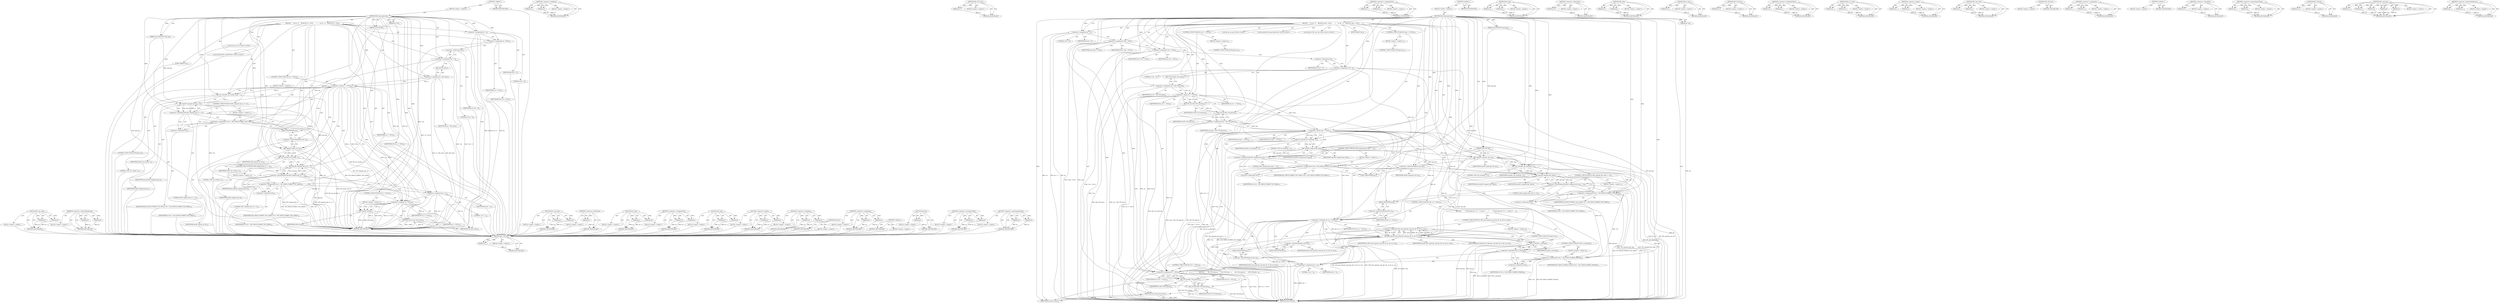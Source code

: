 digraph "&lt;operator&gt;.indirectFieldAccess" {
vulnerable_120 [label=<(METHOD,BN_set_word)>];
vulnerable_121 [label=<(PARAM,p1)>];
vulnerable_122 [label=<(PARAM,p2)>];
vulnerable_123 [label=<(BLOCK,&lt;empty&gt;,&lt;empty&gt;)>];
vulnerable_124 [label=<(METHOD_RETURN,ANY)>];
vulnerable_145 [label=<(METHOD,&lt;operator&gt;.indirectFieldAccess)>];
vulnerable_146 [label=<(PARAM,p1)>];
vulnerable_147 [label=<(PARAM,p2)>];
vulnerable_148 [label=<(BLOCK,&lt;empty&gt;,&lt;empty&gt;)>];
vulnerable_149 [label=<(METHOD_RETURN,ANY)>];
vulnerable_6 [label=<(METHOD,&lt;global&gt;)<SUB>1</SUB>>];
vulnerable_7 [label=<(BLOCK,&lt;empty&gt;,&lt;empty&gt;)<SUB>1</SUB>>];
vulnerable_8 [label=<(METHOD,DH_check_pub_key)<SUB>1</SUB>>];
vulnerable_9 [label=<(PARAM,const DH *dh)<SUB>1</SUB>>];
vulnerable_10 [label=<(PARAM,const BIGNUM *pub_key)<SUB>1</SUB>>];
vulnerable_11 [label=<(PARAM,int *ret)<SUB>1</SUB>>];
vulnerable_12 [label=<(BLOCK,{
     int ok = 0;
    BIGNUM *q = NULL;
 
    ...,{
     int ok = 0;
    BIGNUM *q = NULL;
 
    ...)<SUB>2</SUB>>];
vulnerable_13 [label="<(LOCAL,int ok: int)<SUB>3</SUB>>"];
vulnerable_14 [label=<(&lt;operator&gt;.assignment,ok = 0)<SUB>3</SUB>>];
vulnerable_15 [label=<(IDENTIFIER,ok,ok = 0)<SUB>3</SUB>>];
vulnerable_16 [label=<(LITERAL,0,ok = 0)<SUB>3</SUB>>];
vulnerable_17 [label="<(LOCAL,BIGNUM* q: BIGNUM*)<SUB>4</SUB>>"];
vulnerable_18 [label=<(&lt;operator&gt;.assignment,*q = NULL)<SUB>4</SUB>>];
vulnerable_19 [label=<(IDENTIFIER,q,*q = NULL)<SUB>4</SUB>>];
vulnerable_20 [label=<(IDENTIFIER,NULL,*q = NULL)<SUB>4</SUB>>];
vulnerable_21 [label=<(&lt;operator&gt;.assignment,*ret = 0)<SUB>6</SUB>>];
vulnerable_22 [label=<(&lt;operator&gt;.indirection,*ret)<SUB>6</SUB>>];
vulnerable_23 [label=<(IDENTIFIER,ret,*ret = 0)<SUB>6</SUB>>];
vulnerable_24 [label=<(LITERAL,0,*ret = 0)<SUB>6</SUB>>];
vulnerable_25 [label=<(&lt;operator&gt;.assignment,q = BN_new())<SUB>7</SUB>>];
vulnerable_26 [label=<(IDENTIFIER,q,q = BN_new())<SUB>7</SUB>>];
vulnerable_27 [label=<(BN_new,BN_new())<SUB>7</SUB>>];
vulnerable_28 [label=<(CONTROL_STRUCTURE,IF,if (q == NULL))<SUB>8</SUB>>];
vulnerable_29 [label=<(&lt;operator&gt;.equals,q == NULL)<SUB>8</SUB>>];
vulnerable_30 [label=<(IDENTIFIER,q,q == NULL)<SUB>8</SUB>>];
vulnerable_31 [label=<(IDENTIFIER,NULL,q == NULL)<SUB>8</SUB>>];
vulnerable_32 [label=<(BLOCK,&lt;empty&gt;,&lt;empty&gt;)<SUB>9</SUB>>];
vulnerable_33 [label=<(CONTROL_STRUCTURE,GOTO,goto err;)<SUB>9</SUB>>];
vulnerable_34 [label=<(BN_set_word,BN_set_word(q, 1))<SUB>10</SUB>>];
vulnerable_35 [label=<(IDENTIFIER,q,BN_set_word(q, 1))<SUB>10</SUB>>];
vulnerable_36 [label=<(LITERAL,1,BN_set_word(q, 1))<SUB>10</SUB>>];
vulnerable_37 [label=<(CONTROL_STRUCTURE,IF,if (BN_cmp(pub_key, q) &lt;= 0))<SUB>11</SUB>>];
vulnerable_38 [label=<(&lt;operator&gt;.lessEqualsThan,BN_cmp(pub_key, q) &lt;= 0)<SUB>11</SUB>>];
vulnerable_39 [label=<(BN_cmp,BN_cmp(pub_key, q))<SUB>11</SUB>>];
vulnerable_40 [label=<(IDENTIFIER,pub_key,BN_cmp(pub_key, q))<SUB>11</SUB>>];
vulnerable_41 [label=<(IDENTIFIER,q,BN_cmp(pub_key, q))<SUB>11</SUB>>];
vulnerable_42 [label=<(LITERAL,0,BN_cmp(pub_key, q) &lt;= 0)<SUB>11</SUB>>];
vulnerable_43 [label=<(BLOCK,&lt;empty&gt;,&lt;empty&gt;)<SUB>12</SUB>>];
vulnerable_44 [label=<(&lt;operators&gt;.assignmentOr,*ret |= DH_CHECK_PUBKEY_TOO_SMALL)<SUB>12</SUB>>];
vulnerable_45 [label=<(&lt;operator&gt;.indirection,*ret)<SUB>12</SUB>>];
vulnerable_46 [label=<(IDENTIFIER,ret,*ret |= DH_CHECK_PUBKEY_TOO_SMALL)<SUB>12</SUB>>];
vulnerable_47 [label=<(IDENTIFIER,DH_CHECK_PUBKEY_TOO_SMALL,*ret |= DH_CHECK_PUBKEY_TOO_SMALL)<SUB>12</SUB>>];
vulnerable_48 [label=<(BN_copy,BN_copy(q, dh-&gt;p))<SUB>13</SUB>>];
vulnerable_49 [label=<(IDENTIFIER,q,BN_copy(q, dh-&gt;p))<SUB>13</SUB>>];
vulnerable_50 [label=<(&lt;operator&gt;.indirectFieldAccess,dh-&gt;p)<SUB>13</SUB>>];
vulnerable_51 [label=<(IDENTIFIER,dh,BN_copy(q, dh-&gt;p))<SUB>13</SUB>>];
vulnerable_52 [label=<(FIELD_IDENTIFIER,p,p)<SUB>13</SUB>>];
vulnerable_53 [label=<(BN_sub_word,BN_sub_word(q, 1))<SUB>14</SUB>>];
vulnerable_54 [label=<(IDENTIFIER,q,BN_sub_word(q, 1))<SUB>14</SUB>>];
vulnerable_55 [label=<(LITERAL,1,BN_sub_word(q, 1))<SUB>14</SUB>>];
vulnerable_56 [label=<(CONTROL_STRUCTURE,IF,if (BN_cmp(pub_key, q) &gt;= 0))<SUB>15</SUB>>];
vulnerable_57 [label=<(&lt;operator&gt;.greaterEqualsThan,BN_cmp(pub_key, q) &gt;= 0)<SUB>15</SUB>>];
vulnerable_58 [label=<(BN_cmp,BN_cmp(pub_key, q))<SUB>15</SUB>>];
vulnerable_59 [label=<(IDENTIFIER,pub_key,BN_cmp(pub_key, q))<SUB>15</SUB>>];
vulnerable_60 [label=<(IDENTIFIER,q,BN_cmp(pub_key, q))<SUB>15</SUB>>];
vulnerable_61 [label=<(LITERAL,0,BN_cmp(pub_key, q) &gt;= 0)<SUB>15</SUB>>];
vulnerable_62 [label=<(BLOCK,&lt;empty&gt;,&lt;empty&gt;)<SUB>16</SUB>>];
vulnerable_63 [label=<(&lt;operators&gt;.assignmentOr,*ret |= DH_CHECK_PUBKEY_TOO_LARGE)<SUB>16</SUB>>];
vulnerable_64 [label=<(&lt;operator&gt;.indirection,*ret)<SUB>16</SUB>>];
vulnerable_65 [label=<(IDENTIFIER,ret,*ret |= DH_CHECK_PUBKEY_TOO_LARGE)<SUB>16</SUB>>];
vulnerable_66 [label=<(IDENTIFIER,DH_CHECK_PUBKEY_TOO_LARGE,*ret |= DH_CHECK_PUBKEY_TOO_LARGE)<SUB>16</SUB>>];
vulnerable_67 [label=<(&lt;operator&gt;.assignment,ok = 1)<SUB>18</SUB>>];
vulnerable_68 [label=<(IDENTIFIER,ok,ok = 1)<SUB>18</SUB>>];
vulnerable_69 [label=<(LITERAL,1,ok = 1)<SUB>18</SUB>>];
vulnerable_70 [label=<(JUMP_TARGET,err)<SUB>19</SUB>>];
vulnerable_71 [label=<(CONTROL_STRUCTURE,IF,if (q != NULL))<SUB>20</SUB>>];
vulnerable_72 [label=<(&lt;operator&gt;.notEquals,q != NULL)<SUB>20</SUB>>];
vulnerable_73 [label=<(IDENTIFIER,q,q != NULL)<SUB>20</SUB>>];
vulnerable_74 [label=<(IDENTIFIER,NULL,q != NULL)<SUB>20</SUB>>];
vulnerable_75 [label=<(BLOCK,&lt;empty&gt;,&lt;empty&gt;)<SUB>21</SUB>>];
vulnerable_76 [label=<(BN_free,BN_free(q))<SUB>21</SUB>>];
vulnerable_77 [label=<(IDENTIFIER,q,BN_free(q))<SUB>21</SUB>>];
vulnerable_78 [label=<(RETURN,return (ok);,return (ok);)<SUB>22</SUB>>];
vulnerable_79 [label=<(IDENTIFIER,ok,return (ok);)<SUB>22</SUB>>];
vulnerable_80 [label=<(METHOD_RETURN,int)<SUB>1</SUB>>];
vulnerable_82 [label=<(METHOD_RETURN,ANY)<SUB>1</SUB>>];
vulnerable_150 [label=<(METHOD,BN_sub_word)>];
vulnerable_151 [label=<(PARAM,p1)>];
vulnerable_152 [label=<(PARAM,p2)>];
vulnerable_153 [label=<(BLOCK,&lt;empty&gt;,&lt;empty&gt;)>];
vulnerable_154 [label=<(METHOD_RETURN,ANY)>];
vulnerable_108 [label=<(METHOD,&lt;operator&gt;.indirection)>];
vulnerable_109 [label=<(PARAM,p1)>];
vulnerable_110 [label=<(BLOCK,&lt;empty&gt;,&lt;empty&gt;)>];
vulnerable_111 [label=<(METHOD_RETURN,ANY)>];
vulnerable_140 [label=<(METHOD,BN_copy)>];
vulnerable_141 [label=<(PARAM,p1)>];
vulnerable_142 [label=<(PARAM,p2)>];
vulnerable_143 [label=<(BLOCK,&lt;empty&gt;,&lt;empty&gt;)>];
vulnerable_144 [label=<(METHOD_RETURN,ANY)>];
vulnerable_135 [label=<(METHOD,&lt;operators&gt;.assignmentOr)>];
vulnerable_136 [label=<(PARAM,p1)>];
vulnerable_137 [label=<(PARAM,p2)>];
vulnerable_138 [label=<(BLOCK,&lt;empty&gt;,&lt;empty&gt;)>];
vulnerable_139 [label=<(METHOD_RETURN,ANY)>];
vulnerable_130 [label=<(METHOD,BN_cmp)>];
vulnerable_131 [label=<(PARAM,p1)>];
vulnerable_132 [label=<(PARAM,p2)>];
vulnerable_133 [label=<(BLOCK,&lt;empty&gt;,&lt;empty&gt;)>];
vulnerable_134 [label=<(METHOD_RETURN,ANY)>];
vulnerable_115 [label=<(METHOD,&lt;operator&gt;.equals)>];
vulnerable_116 [label=<(PARAM,p1)>];
vulnerable_117 [label=<(PARAM,p2)>];
vulnerable_118 [label=<(BLOCK,&lt;empty&gt;,&lt;empty&gt;)>];
vulnerable_119 [label=<(METHOD_RETURN,ANY)>];
vulnerable_160 [label=<(METHOD,&lt;operator&gt;.notEquals)>];
vulnerable_161 [label=<(PARAM,p1)>];
vulnerable_162 [label=<(PARAM,p2)>];
vulnerable_163 [label=<(BLOCK,&lt;empty&gt;,&lt;empty&gt;)>];
vulnerable_164 [label=<(METHOD_RETURN,ANY)>];
vulnerable_112 [label=<(METHOD,BN_new)>];
vulnerable_113 [label=<(BLOCK,&lt;empty&gt;,&lt;empty&gt;)>];
vulnerable_114 [label=<(METHOD_RETURN,ANY)>];
vulnerable_103 [label=<(METHOD,&lt;operator&gt;.assignment)>];
vulnerable_104 [label=<(PARAM,p1)>];
vulnerable_105 [label=<(PARAM,p2)>];
vulnerable_106 [label=<(BLOCK,&lt;empty&gt;,&lt;empty&gt;)>];
vulnerable_107 [label=<(METHOD_RETURN,ANY)>];
vulnerable_97 [label=<(METHOD,&lt;global&gt;)<SUB>1</SUB>>];
vulnerable_98 [label=<(BLOCK,&lt;empty&gt;,&lt;empty&gt;)>];
vulnerable_99 [label=<(METHOD_RETURN,ANY)>];
vulnerable_165 [label=<(METHOD,BN_free)>];
vulnerable_166 [label=<(PARAM,p1)>];
vulnerable_167 [label=<(BLOCK,&lt;empty&gt;,&lt;empty&gt;)>];
vulnerable_168 [label=<(METHOD_RETURN,ANY)>];
vulnerable_125 [label=<(METHOD,&lt;operator&gt;.lessEqualsThan)>];
vulnerable_126 [label=<(PARAM,p1)>];
vulnerable_127 [label=<(PARAM,p2)>];
vulnerable_128 [label=<(BLOCK,&lt;empty&gt;,&lt;empty&gt;)>];
vulnerable_129 [label=<(METHOD_RETURN,ANY)>];
vulnerable_155 [label=<(METHOD,&lt;operator&gt;.greaterEqualsThan)>];
vulnerable_156 [label=<(PARAM,p1)>];
vulnerable_157 [label=<(PARAM,p2)>];
vulnerable_158 [label=<(BLOCK,&lt;empty&gt;,&lt;empty&gt;)>];
vulnerable_159 [label=<(METHOD_RETURN,ANY)>];
fixed_239 [label=<(METHOD,BN_CTX_end)>];
fixed_240 [label=<(PARAM,p1)>];
fixed_241 [label=<(BLOCK,&lt;empty&gt;,&lt;empty&gt;)>];
fixed_242 [label=<(METHOD_RETURN,ANY)>];
fixed_218 [label=<(METHOD,&lt;operator&gt;.notEquals)>];
fixed_219 [label=<(PARAM,p1)>];
fixed_220 [label=<(PARAM,p2)>];
fixed_221 [label=<(BLOCK,&lt;empty&gt;,&lt;empty&gt;)>];
fixed_222 [label=<(METHOD_RETURN,ANY)>];
fixed_170 [label=<(METHOD,BN_CTX_start)>];
fixed_171 [label=<(PARAM,p1)>];
fixed_172 [label=<(BLOCK,&lt;empty&gt;,&lt;empty&gt;)>];
fixed_173 [label=<(METHOD_RETURN,ANY)>];
fixed_193 [label=<(METHOD,&lt;operators&gt;.assignmentOr)>];
fixed_194 [label=<(PARAM,p1)>];
fixed_195 [label=<(PARAM,p2)>];
fixed_196 [label=<(BLOCK,&lt;empty&gt;,&lt;empty&gt;)>];
fixed_197 [label=<(METHOD_RETURN,ANY)>];
fixed_6 [label=<(METHOD,&lt;global&gt;)<SUB>1</SUB>>];
fixed_7 [label=<(BLOCK,&lt;empty&gt;,&lt;empty&gt;)<SUB>1</SUB>>];
fixed_8 [label=<(METHOD,DH_check_pub_key)<SUB>1</SUB>>];
fixed_9 [label=<(PARAM,const DH *dh)<SUB>1</SUB>>];
fixed_10 [label=<(PARAM,const BIGNUM *pub_key)<SUB>1</SUB>>];
fixed_11 [label=<(PARAM,int *ret)<SUB>1</SUB>>];
fixed_12 [label=<(BLOCK,{
     int ok = 0;
    BIGNUM *tmp = NULL;
    ...,{
     int ok = 0;
    BIGNUM *tmp = NULL;
    ...)<SUB>2</SUB>>];
fixed_13 [label="<(LOCAL,int ok: int)<SUB>3</SUB>>"];
fixed_14 [label=<(&lt;operator&gt;.assignment,ok = 0)<SUB>3</SUB>>];
fixed_15 [label=<(IDENTIFIER,ok,ok = 0)<SUB>3</SUB>>];
fixed_16 [label=<(LITERAL,0,ok = 0)<SUB>3</SUB>>];
fixed_17 [label="<(LOCAL,BIGNUM* tmp: BIGNUM*)<SUB>4</SUB>>"];
fixed_18 [label=<(&lt;operator&gt;.assignment,*tmp = NULL)<SUB>4</SUB>>];
fixed_19 [label=<(IDENTIFIER,tmp,*tmp = NULL)<SUB>4</SUB>>];
fixed_20 [label=<(IDENTIFIER,NULL,*tmp = NULL)<SUB>4</SUB>>];
fixed_21 [label="<(LOCAL,BN_CTX* ctx: BN_CTX*)<SUB>5</SUB>>"];
fixed_22 [label=<(&lt;operator&gt;.assignment,*ctx = NULL)<SUB>5</SUB>>];
fixed_23 [label=<(IDENTIFIER,ctx,*ctx = NULL)<SUB>5</SUB>>];
fixed_24 [label=<(IDENTIFIER,NULL,*ctx = NULL)<SUB>5</SUB>>];
fixed_25 [label=<(&lt;operator&gt;.assignment,*ret = 0)<SUB>7</SUB>>];
fixed_26 [label=<(&lt;operator&gt;.indirection,*ret)<SUB>7</SUB>>];
fixed_27 [label=<(IDENTIFIER,ret,*ret = 0)<SUB>7</SUB>>];
fixed_28 [label=<(LITERAL,0,*ret = 0)<SUB>7</SUB>>];
fixed_29 [label=<(&lt;operator&gt;.assignment,ctx = BN_CTX_new())<SUB>8</SUB>>];
fixed_30 [label=<(IDENTIFIER,ctx,ctx = BN_CTX_new())<SUB>8</SUB>>];
fixed_31 [label=<(BN_CTX_new,BN_CTX_new())<SUB>8</SUB>>];
fixed_32 [label=<(CONTROL_STRUCTURE,IF,if (ctx == NULL))<SUB>9</SUB>>];
fixed_33 [label=<(&lt;operator&gt;.equals,ctx == NULL)<SUB>9</SUB>>];
fixed_34 [label=<(IDENTIFIER,ctx,ctx == NULL)<SUB>9</SUB>>];
fixed_35 [label=<(IDENTIFIER,NULL,ctx == NULL)<SUB>9</SUB>>];
fixed_36 [label=<(BLOCK,&lt;empty&gt;,&lt;empty&gt;)<SUB>10</SUB>>];
fixed_37 [label=<(CONTROL_STRUCTURE,GOTO,goto err;)<SUB>10</SUB>>];
fixed_38 [label=<(BN_CTX_start,BN_CTX_start(ctx))<SUB>11</SUB>>];
fixed_39 [label=<(IDENTIFIER,ctx,BN_CTX_start(ctx))<SUB>11</SUB>>];
fixed_40 [label=<(&lt;operator&gt;.assignment,tmp = BN_CTX_get(ctx))<SUB>12</SUB>>];
fixed_41 [label=<(IDENTIFIER,tmp,tmp = BN_CTX_get(ctx))<SUB>12</SUB>>];
fixed_42 [label=<(BN_CTX_get,BN_CTX_get(ctx))<SUB>12</SUB>>];
fixed_43 [label=<(IDENTIFIER,ctx,BN_CTX_get(ctx))<SUB>12</SUB>>];
fixed_44 [label=<(CONTROL_STRUCTURE,IF,if (tmp == NULL))<SUB>13</SUB>>];
fixed_45 [label=<(&lt;operator&gt;.equals,tmp == NULL)<SUB>13</SUB>>];
fixed_46 [label=<(IDENTIFIER,tmp,tmp == NULL)<SUB>13</SUB>>];
fixed_47 [label=<(IDENTIFIER,NULL,tmp == NULL)<SUB>13</SUB>>];
fixed_48 [label=<(BLOCK,&lt;empty&gt;,&lt;empty&gt;)<SUB>14</SUB>>];
fixed_49 [label=<(CONTROL_STRUCTURE,GOTO,goto err;)<SUB>14</SUB>>];
fixed_50 [label=<(BN_set_word,BN_set_word(tmp, 1))<SUB>15</SUB>>];
fixed_51 [label=<(IDENTIFIER,tmp,BN_set_word(tmp, 1))<SUB>15</SUB>>];
fixed_52 [label=<(LITERAL,1,BN_set_word(tmp, 1))<SUB>15</SUB>>];
fixed_53 [label=<(CONTROL_STRUCTURE,IF,if (BN_cmp(pub_key, tmp) &lt;= 0))<SUB>16</SUB>>];
fixed_54 [label=<(&lt;operator&gt;.lessEqualsThan,BN_cmp(pub_key, tmp) &lt;= 0)<SUB>16</SUB>>];
fixed_55 [label=<(BN_cmp,BN_cmp(pub_key, tmp))<SUB>16</SUB>>];
fixed_56 [label=<(IDENTIFIER,pub_key,BN_cmp(pub_key, tmp))<SUB>16</SUB>>];
fixed_57 [label=<(IDENTIFIER,tmp,BN_cmp(pub_key, tmp))<SUB>16</SUB>>];
fixed_58 [label=<(LITERAL,0,BN_cmp(pub_key, tmp) &lt;= 0)<SUB>16</SUB>>];
fixed_59 [label=<(BLOCK,&lt;empty&gt;,&lt;empty&gt;)<SUB>17</SUB>>];
fixed_60 [label=<(&lt;operators&gt;.assignmentOr,*ret |= DH_CHECK_PUBKEY_TOO_SMALL)<SUB>17</SUB>>];
fixed_61 [label=<(&lt;operator&gt;.indirection,*ret)<SUB>17</SUB>>];
fixed_62 [label=<(IDENTIFIER,ret,*ret |= DH_CHECK_PUBKEY_TOO_SMALL)<SUB>17</SUB>>];
fixed_63 [label=<(IDENTIFIER,DH_CHECK_PUBKEY_TOO_SMALL,*ret |= DH_CHECK_PUBKEY_TOO_SMALL)<SUB>17</SUB>>];
fixed_64 [label=<(BN_copy,BN_copy(tmp, dh-&gt;p))<SUB>18</SUB>>];
fixed_65 [label=<(IDENTIFIER,tmp,BN_copy(tmp, dh-&gt;p))<SUB>18</SUB>>];
fixed_66 [label=<(&lt;operator&gt;.indirectFieldAccess,dh-&gt;p)<SUB>18</SUB>>];
fixed_67 [label=<(IDENTIFIER,dh,BN_copy(tmp, dh-&gt;p))<SUB>18</SUB>>];
fixed_68 [label=<(FIELD_IDENTIFIER,p,p)<SUB>18</SUB>>];
fixed_69 [label=<(BN_sub_word,BN_sub_word(tmp, 1))<SUB>19</SUB>>];
fixed_70 [label=<(IDENTIFIER,tmp,BN_sub_word(tmp, 1))<SUB>19</SUB>>];
fixed_71 [label=<(LITERAL,1,BN_sub_word(tmp, 1))<SUB>19</SUB>>];
fixed_72 [label=<(CONTROL_STRUCTURE,IF,if (BN_cmp(pub_key, tmp) &gt;= 0))<SUB>20</SUB>>];
fixed_73 [label=<(&lt;operator&gt;.greaterEqualsThan,BN_cmp(pub_key, tmp) &gt;= 0)<SUB>20</SUB>>];
fixed_74 [label=<(BN_cmp,BN_cmp(pub_key, tmp))<SUB>20</SUB>>];
fixed_75 [label=<(IDENTIFIER,pub_key,BN_cmp(pub_key, tmp))<SUB>20</SUB>>];
fixed_76 [label=<(IDENTIFIER,tmp,BN_cmp(pub_key, tmp))<SUB>20</SUB>>];
fixed_77 [label=<(LITERAL,0,BN_cmp(pub_key, tmp) &gt;= 0)<SUB>20</SUB>>];
fixed_78 [label=<(BLOCK,&lt;empty&gt;,&lt;empty&gt;)<SUB>21</SUB>>];
fixed_79 [label=<(&lt;operators&gt;.assignmentOr,*ret |= DH_CHECK_PUBKEY_TOO_LARGE)<SUB>21</SUB>>];
fixed_80 [label=<(&lt;operator&gt;.indirection,*ret)<SUB>21</SUB>>];
fixed_81 [label=<(IDENTIFIER,ret,*ret |= DH_CHECK_PUBKEY_TOO_LARGE)<SUB>21</SUB>>];
fixed_82 [label=<(IDENTIFIER,DH_CHECK_PUBKEY_TOO_LARGE,*ret |= DH_CHECK_PUBKEY_TOO_LARGE)<SUB>21</SUB>>];
fixed_83 [label=<(CONTROL_STRUCTURE,IF,if (dh-&gt;q != NULL))<SUB>23</SUB>>];
fixed_84 [label=<(&lt;operator&gt;.notEquals,dh-&gt;q != NULL)<SUB>23</SUB>>];
fixed_85 [label=<(&lt;operator&gt;.indirectFieldAccess,dh-&gt;q)<SUB>23</SUB>>];
fixed_86 [label=<(IDENTIFIER,dh,dh-&gt;q != NULL)<SUB>23</SUB>>];
fixed_87 [label=<(FIELD_IDENTIFIER,q,q)<SUB>23</SUB>>];
fixed_88 [label=<(IDENTIFIER,NULL,dh-&gt;q != NULL)<SUB>23</SUB>>];
fixed_89 [label=<(BLOCK,{
        /* Check pub_key^q == 1 mod p */
    ...,{
        /* Check pub_key^q == 1 mod p */
    ...)<SUB>23</SUB>>];
fixed_90 [label=<(CONTROL_STRUCTURE,IF,if (!BN_mod_exp(tmp, pub_key, dh-&gt;q, dh-&gt;p, ctx)))<SUB>25</SUB>>];
fixed_91 [label=<(&lt;operator&gt;.logicalNot,!BN_mod_exp(tmp, pub_key, dh-&gt;q, dh-&gt;p, ctx))<SUB>25</SUB>>];
fixed_92 [label=<(BN_mod_exp,BN_mod_exp(tmp, pub_key, dh-&gt;q, dh-&gt;p, ctx))<SUB>25</SUB>>];
fixed_93 [label=<(IDENTIFIER,tmp,BN_mod_exp(tmp, pub_key, dh-&gt;q, dh-&gt;p, ctx))<SUB>25</SUB>>];
fixed_94 [label=<(IDENTIFIER,pub_key,BN_mod_exp(tmp, pub_key, dh-&gt;q, dh-&gt;p, ctx))<SUB>25</SUB>>];
fixed_95 [label=<(&lt;operator&gt;.indirectFieldAccess,dh-&gt;q)<SUB>25</SUB>>];
fixed_96 [label=<(IDENTIFIER,dh,BN_mod_exp(tmp, pub_key, dh-&gt;q, dh-&gt;p, ctx))<SUB>25</SUB>>];
fixed_97 [label=<(FIELD_IDENTIFIER,q,q)<SUB>25</SUB>>];
fixed_98 [label=<(&lt;operator&gt;.indirectFieldAccess,dh-&gt;p)<SUB>25</SUB>>];
fixed_99 [label=<(IDENTIFIER,dh,BN_mod_exp(tmp, pub_key, dh-&gt;q, dh-&gt;p, ctx))<SUB>25</SUB>>];
fixed_100 [label=<(FIELD_IDENTIFIER,p,p)<SUB>25</SUB>>];
fixed_101 [label=<(IDENTIFIER,ctx,BN_mod_exp(tmp, pub_key, dh-&gt;q, dh-&gt;p, ctx))<SUB>25</SUB>>];
fixed_102 [label=<(BLOCK,&lt;empty&gt;,&lt;empty&gt;)<SUB>26</SUB>>];
fixed_103 [label=<(CONTROL_STRUCTURE,GOTO,goto err;)<SUB>26</SUB>>];
fixed_104 [label=<(CONTROL_STRUCTURE,IF,if (!BN_is_one(tmp)))<SUB>27</SUB>>];
fixed_105 [label=<(&lt;operator&gt;.logicalNot,!BN_is_one(tmp))<SUB>27</SUB>>];
fixed_106 [label=<(BN_is_one,BN_is_one(tmp))<SUB>27</SUB>>];
fixed_107 [label=<(IDENTIFIER,tmp,BN_is_one(tmp))<SUB>27</SUB>>];
fixed_108 [label=<(BLOCK,&lt;empty&gt;,&lt;empty&gt;)<SUB>28</SUB>>];
fixed_109 [label=<(&lt;operators&gt;.assignmentOr,*ret |= DH_CHECK_PUBKEY_INVALID)<SUB>28</SUB>>];
fixed_110 [label=<(&lt;operator&gt;.indirection,*ret)<SUB>28</SUB>>];
fixed_111 [label=<(IDENTIFIER,ret,*ret |= DH_CHECK_PUBKEY_INVALID)<SUB>28</SUB>>];
fixed_112 [label=<(IDENTIFIER,DH_CHECK_PUBKEY_INVALID,*ret |= DH_CHECK_PUBKEY_INVALID)<SUB>28</SUB>>];
fixed_113 [label=<(&lt;operator&gt;.assignment,ok = 1)<SUB>31</SUB>>];
fixed_114 [label=<(IDENTIFIER,ok,ok = 1)<SUB>31</SUB>>];
fixed_115 [label=<(LITERAL,1,ok = 1)<SUB>31</SUB>>];
fixed_116 [label=<(JUMP_TARGET,err)<SUB>32</SUB>>];
fixed_117 [label=<(CONTROL_STRUCTURE,IF,if (ctx != NULL))<SUB>33</SUB>>];
fixed_118 [label=<(&lt;operator&gt;.notEquals,ctx != NULL)<SUB>33</SUB>>];
fixed_119 [label=<(IDENTIFIER,ctx,ctx != NULL)<SUB>33</SUB>>];
fixed_120 [label=<(IDENTIFIER,NULL,ctx != NULL)<SUB>33</SUB>>];
fixed_121 [label=<(BLOCK,{
        BN_CTX_end(ctx);
        BN_CTX_free(...,{
        BN_CTX_end(ctx);
        BN_CTX_free(...)<SUB>33</SUB>>];
fixed_122 [label=<(BN_CTX_end,BN_CTX_end(ctx))<SUB>34</SUB>>];
fixed_123 [label=<(IDENTIFIER,ctx,BN_CTX_end(ctx))<SUB>34</SUB>>];
fixed_124 [label=<(BN_CTX_free,BN_CTX_free(ctx))<SUB>35</SUB>>];
fixed_125 [label=<(IDENTIFIER,ctx,BN_CTX_free(ctx))<SUB>35</SUB>>];
fixed_126 [label=<(RETURN,return (ok);,return (ok);)<SUB>37</SUB>>];
fixed_127 [label=<(IDENTIFIER,ok,return (ok);)<SUB>37</SUB>>];
fixed_128 [label=<(METHOD_RETURN,int)<SUB>1</SUB>>];
fixed_130 [label=<(METHOD_RETURN,ANY)<SUB>1</SUB>>];
fixed_198 [label=<(METHOD,BN_copy)>];
fixed_199 [label=<(PARAM,p1)>];
fixed_200 [label=<(PARAM,p2)>];
fixed_201 [label=<(BLOCK,&lt;empty&gt;,&lt;empty&gt;)>];
fixed_202 [label=<(METHOD_RETURN,ANY)>];
fixed_158 [label=<(METHOD,&lt;operator&gt;.indirection)>];
fixed_159 [label=<(PARAM,p1)>];
fixed_160 [label=<(BLOCK,&lt;empty&gt;,&lt;empty&gt;)>];
fixed_161 [label=<(METHOD_RETURN,ANY)>];
fixed_188 [label=<(METHOD,BN_cmp)>];
fixed_189 [label=<(PARAM,p1)>];
fixed_190 [label=<(PARAM,p2)>];
fixed_191 [label=<(BLOCK,&lt;empty&gt;,&lt;empty&gt;)>];
fixed_192 [label=<(METHOD_RETURN,ANY)>];
fixed_235 [label=<(METHOD,BN_is_one)>];
fixed_236 [label=<(PARAM,p1)>];
fixed_237 [label=<(BLOCK,&lt;empty&gt;,&lt;empty&gt;)>];
fixed_238 [label=<(METHOD_RETURN,ANY)>];
fixed_243 [label=<(METHOD,BN_CTX_free)>];
fixed_244 [label=<(PARAM,p1)>];
fixed_245 [label=<(BLOCK,&lt;empty&gt;,&lt;empty&gt;)>];
fixed_246 [label=<(METHOD_RETURN,ANY)>];
fixed_183 [label=<(METHOD,&lt;operator&gt;.lessEqualsThan)>];
fixed_184 [label=<(PARAM,p1)>];
fixed_185 [label=<(PARAM,p2)>];
fixed_186 [label=<(BLOCK,&lt;empty&gt;,&lt;empty&gt;)>];
fixed_187 [label=<(METHOD_RETURN,ANY)>];
fixed_178 [label=<(METHOD,BN_set_word)>];
fixed_179 [label=<(PARAM,p1)>];
fixed_180 [label=<(PARAM,p2)>];
fixed_181 [label=<(BLOCK,&lt;empty&gt;,&lt;empty&gt;)>];
fixed_182 [label=<(METHOD_RETURN,ANY)>];
fixed_165 [label=<(METHOD,&lt;operator&gt;.equals)>];
fixed_166 [label=<(PARAM,p1)>];
fixed_167 [label=<(PARAM,p2)>];
fixed_168 [label=<(BLOCK,&lt;empty&gt;,&lt;empty&gt;)>];
fixed_169 [label=<(METHOD_RETURN,ANY)>];
fixed_208 [label=<(METHOD,BN_sub_word)>];
fixed_209 [label=<(PARAM,p1)>];
fixed_210 [label=<(PARAM,p2)>];
fixed_211 [label=<(BLOCK,&lt;empty&gt;,&lt;empty&gt;)>];
fixed_212 [label=<(METHOD_RETURN,ANY)>];
fixed_162 [label=<(METHOD,BN_CTX_new)>];
fixed_163 [label=<(BLOCK,&lt;empty&gt;,&lt;empty&gt;)>];
fixed_164 [label=<(METHOD_RETURN,ANY)>];
fixed_153 [label=<(METHOD,&lt;operator&gt;.assignment)>];
fixed_154 [label=<(PARAM,p1)>];
fixed_155 [label=<(PARAM,p2)>];
fixed_156 [label=<(BLOCK,&lt;empty&gt;,&lt;empty&gt;)>];
fixed_157 [label=<(METHOD_RETURN,ANY)>];
fixed_147 [label=<(METHOD,&lt;global&gt;)<SUB>1</SUB>>];
fixed_148 [label=<(BLOCK,&lt;empty&gt;,&lt;empty&gt;)>];
fixed_149 [label=<(METHOD_RETURN,ANY)>];
fixed_223 [label=<(METHOD,&lt;operator&gt;.logicalNot)>];
fixed_224 [label=<(PARAM,p1)>];
fixed_225 [label=<(BLOCK,&lt;empty&gt;,&lt;empty&gt;)>];
fixed_226 [label=<(METHOD_RETURN,ANY)>];
fixed_213 [label=<(METHOD,&lt;operator&gt;.greaterEqualsThan)>];
fixed_214 [label=<(PARAM,p1)>];
fixed_215 [label=<(PARAM,p2)>];
fixed_216 [label=<(BLOCK,&lt;empty&gt;,&lt;empty&gt;)>];
fixed_217 [label=<(METHOD_RETURN,ANY)>];
fixed_174 [label=<(METHOD,BN_CTX_get)>];
fixed_175 [label=<(PARAM,p1)>];
fixed_176 [label=<(BLOCK,&lt;empty&gt;,&lt;empty&gt;)>];
fixed_177 [label=<(METHOD_RETURN,ANY)>];
fixed_227 [label=<(METHOD,BN_mod_exp)>];
fixed_228 [label=<(PARAM,p1)>];
fixed_229 [label=<(PARAM,p2)>];
fixed_230 [label=<(PARAM,p3)>];
fixed_231 [label=<(PARAM,p4)>];
fixed_232 [label=<(PARAM,p5)>];
fixed_233 [label=<(BLOCK,&lt;empty&gt;,&lt;empty&gt;)>];
fixed_234 [label=<(METHOD_RETURN,ANY)>];
fixed_203 [label=<(METHOD,&lt;operator&gt;.indirectFieldAccess)>];
fixed_204 [label=<(PARAM,p1)>];
fixed_205 [label=<(PARAM,p2)>];
fixed_206 [label=<(BLOCK,&lt;empty&gt;,&lt;empty&gt;)>];
fixed_207 [label=<(METHOD_RETURN,ANY)>];
vulnerable_120 -> vulnerable_121  [key=0, label="AST: "];
vulnerable_120 -> vulnerable_121  [key=1, label="DDG: "];
vulnerable_120 -> vulnerable_123  [key=0, label="AST: "];
vulnerable_120 -> vulnerable_122  [key=0, label="AST: "];
vulnerable_120 -> vulnerable_122  [key=1, label="DDG: "];
vulnerable_120 -> vulnerable_124  [key=0, label="AST: "];
vulnerable_120 -> vulnerable_124  [key=1, label="CFG: "];
vulnerable_121 -> vulnerable_124  [key=0, label="DDG: p1"];
vulnerable_122 -> vulnerable_124  [key=0, label="DDG: p2"];
vulnerable_123 -> fixed_239  [key=0];
vulnerable_124 -> fixed_239  [key=0];
vulnerable_145 -> vulnerable_146  [key=0, label="AST: "];
vulnerable_145 -> vulnerable_146  [key=1, label="DDG: "];
vulnerable_145 -> vulnerable_148  [key=0, label="AST: "];
vulnerable_145 -> vulnerable_147  [key=0, label="AST: "];
vulnerable_145 -> vulnerable_147  [key=1, label="DDG: "];
vulnerable_145 -> vulnerable_149  [key=0, label="AST: "];
vulnerable_145 -> vulnerable_149  [key=1, label="CFG: "];
vulnerable_146 -> vulnerable_149  [key=0, label="DDG: p1"];
vulnerable_147 -> vulnerable_149  [key=0, label="DDG: p2"];
vulnerable_148 -> fixed_239  [key=0];
vulnerable_149 -> fixed_239  [key=0];
vulnerable_6 -> vulnerable_7  [key=0, label="AST: "];
vulnerable_6 -> vulnerable_82  [key=0, label="AST: "];
vulnerable_6 -> vulnerable_82  [key=1, label="CFG: "];
vulnerable_7 -> vulnerable_8  [key=0, label="AST: "];
vulnerable_8 -> vulnerable_9  [key=0, label="AST: "];
vulnerable_8 -> vulnerable_9  [key=1, label="DDG: "];
vulnerable_8 -> vulnerable_10  [key=0, label="AST: "];
vulnerable_8 -> vulnerable_10  [key=1, label="DDG: "];
vulnerable_8 -> vulnerable_11  [key=0, label="AST: "];
vulnerable_8 -> vulnerable_11  [key=1, label="DDG: "];
vulnerable_8 -> vulnerable_12  [key=0, label="AST: "];
vulnerable_8 -> vulnerable_80  [key=0, label="AST: "];
vulnerable_8 -> vulnerable_14  [key=0, label="CFG: "];
vulnerable_8 -> vulnerable_14  [key=1, label="DDG: "];
vulnerable_8 -> vulnerable_18  [key=0, label="DDG: "];
vulnerable_8 -> vulnerable_21  [key=0, label="DDG: "];
vulnerable_8 -> vulnerable_25  [key=0, label="DDG: "];
vulnerable_8 -> vulnerable_67  [key=0, label="DDG: "];
vulnerable_8 -> vulnerable_34  [key=0, label="DDG: "];
vulnerable_8 -> vulnerable_48  [key=0, label="DDG: "];
vulnerable_8 -> vulnerable_53  [key=0, label="DDG: "];
vulnerable_8 -> vulnerable_79  [key=0, label="DDG: "];
vulnerable_8 -> vulnerable_29  [key=0, label="DDG: "];
vulnerable_8 -> vulnerable_38  [key=0, label="DDG: "];
vulnerable_8 -> vulnerable_44  [key=0, label="DDG: "];
vulnerable_8 -> vulnerable_57  [key=0, label="DDG: "];
vulnerable_8 -> vulnerable_63  [key=0, label="DDG: "];
vulnerable_8 -> vulnerable_72  [key=0, label="DDG: "];
vulnerable_8 -> vulnerable_39  [key=0, label="DDG: "];
vulnerable_8 -> vulnerable_58  [key=0, label="DDG: "];
vulnerable_8 -> vulnerable_76  [key=0, label="DDG: "];
vulnerable_9 -> vulnerable_80  [key=0, label="DDG: dh"];
vulnerable_9 -> vulnerable_48  [key=0, label="DDG: dh"];
vulnerable_10 -> vulnerable_80  [key=0, label="DDG: pub_key"];
vulnerable_10 -> vulnerable_39  [key=0, label="DDG: pub_key"];
vulnerable_11 -> vulnerable_80  [key=0, label="DDG: ret"];
vulnerable_12 -> vulnerable_13  [key=0, label="AST: "];
vulnerable_12 -> vulnerable_14  [key=0, label="AST: "];
vulnerable_12 -> vulnerable_17  [key=0, label="AST: "];
vulnerable_12 -> vulnerable_18  [key=0, label="AST: "];
vulnerable_12 -> vulnerable_21  [key=0, label="AST: "];
vulnerable_12 -> vulnerable_25  [key=0, label="AST: "];
vulnerable_12 -> vulnerable_28  [key=0, label="AST: "];
vulnerable_12 -> vulnerable_34  [key=0, label="AST: "];
vulnerable_12 -> vulnerable_37  [key=0, label="AST: "];
vulnerable_12 -> vulnerable_48  [key=0, label="AST: "];
vulnerable_12 -> vulnerable_53  [key=0, label="AST: "];
vulnerable_12 -> vulnerable_56  [key=0, label="AST: "];
vulnerable_12 -> vulnerable_67  [key=0, label="AST: "];
vulnerable_12 -> vulnerable_70  [key=0, label="AST: "];
vulnerable_12 -> vulnerable_71  [key=0, label="AST: "];
vulnerable_12 -> vulnerable_78  [key=0, label="AST: "];
vulnerable_13 -> fixed_239  [key=0];
vulnerable_14 -> vulnerable_15  [key=0, label="AST: "];
vulnerable_14 -> vulnerable_16  [key=0, label="AST: "];
vulnerable_14 -> vulnerable_18  [key=0, label="CFG: "];
vulnerable_14 -> vulnerable_80  [key=0, label="DDG: ok"];
vulnerable_14 -> vulnerable_80  [key=1, label="DDG: ok = 0"];
vulnerable_14 -> vulnerable_79  [key=0, label="DDG: ok"];
vulnerable_15 -> fixed_239  [key=0];
vulnerable_16 -> fixed_239  [key=0];
vulnerable_17 -> fixed_239  [key=0];
vulnerable_18 -> vulnerable_19  [key=0, label="AST: "];
vulnerable_18 -> vulnerable_20  [key=0, label="AST: "];
vulnerable_18 -> vulnerable_22  [key=0, label="CFG: "];
vulnerable_18 -> vulnerable_80  [key=0, label="DDG: *q = NULL"];
vulnerable_19 -> fixed_239  [key=0];
vulnerable_20 -> fixed_239  [key=0];
vulnerable_21 -> vulnerable_22  [key=0, label="AST: "];
vulnerable_21 -> vulnerable_24  [key=0, label="AST: "];
vulnerable_21 -> vulnerable_27  [key=0, label="CFG: "];
vulnerable_21 -> vulnerable_80  [key=0, label="DDG: *ret"];
vulnerable_21 -> vulnerable_80  [key=1, label="DDG: *ret = 0"];
vulnerable_21 -> vulnerable_44  [key=0, label="DDG: *ret"];
vulnerable_21 -> vulnerable_63  [key=0, label="DDG: *ret"];
vulnerable_22 -> vulnerable_23  [key=0, label="AST: "];
vulnerable_22 -> vulnerable_21  [key=0, label="CFG: "];
vulnerable_23 -> fixed_239  [key=0];
vulnerable_24 -> fixed_239  [key=0];
vulnerable_25 -> vulnerable_26  [key=0, label="AST: "];
vulnerable_25 -> vulnerable_27  [key=0, label="AST: "];
vulnerable_25 -> vulnerable_29  [key=0, label="CFG: "];
vulnerable_25 -> vulnerable_29  [key=1, label="DDG: q"];
vulnerable_25 -> vulnerable_80  [key=0, label="DDG: BN_new()"];
vulnerable_25 -> vulnerable_80  [key=1, label="DDG: q = BN_new()"];
vulnerable_26 -> fixed_239  [key=0];
vulnerable_27 -> vulnerable_25  [key=0, label="CFG: "];
vulnerable_28 -> vulnerable_29  [key=0, label="AST: "];
vulnerable_28 -> vulnerable_32  [key=0, label="AST: "];
vulnerable_29 -> vulnerable_30  [key=0, label="AST: "];
vulnerable_29 -> vulnerable_31  [key=0, label="AST: "];
vulnerable_29 -> vulnerable_72  [key=0, label="CFG: "];
vulnerable_29 -> vulnerable_72  [key=1, label="DDG: q"];
vulnerable_29 -> vulnerable_72  [key=2, label="DDG: NULL"];
vulnerable_29 -> vulnerable_34  [key=0, label="CFG: "];
vulnerable_29 -> vulnerable_34  [key=1, label="DDG: q"];
vulnerable_29 -> vulnerable_34  [key=2, label="CDG: "];
vulnerable_29 -> vulnerable_80  [key=0, label="DDG: q == NULL"];
vulnerable_29 -> vulnerable_48  [key=0, label="CDG: "];
vulnerable_29 -> vulnerable_58  [key=0, label="CDG: "];
vulnerable_29 -> vulnerable_57  [key=0, label="CDG: "];
vulnerable_29 -> vulnerable_52  [key=0, label="CDG: "];
vulnerable_29 -> vulnerable_53  [key=0, label="CDG: "];
vulnerable_29 -> vulnerable_38  [key=0, label="CDG: "];
vulnerable_29 -> vulnerable_67  [key=0, label="CDG: "];
vulnerable_29 -> vulnerable_50  [key=0, label="CDG: "];
vulnerable_29 -> vulnerable_39  [key=0, label="CDG: "];
vulnerable_30 -> fixed_239  [key=0];
vulnerable_31 -> fixed_239  [key=0];
vulnerable_32 -> vulnerable_33  [key=0, label="AST: "];
vulnerable_33 -> fixed_239  [key=0];
vulnerable_34 -> vulnerable_35  [key=0, label="AST: "];
vulnerable_34 -> vulnerable_36  [key=0, label="AST: "];
vulnerable_34 -> vulnerable_39  [key=0, label="CFG: "];
vulnerable_34 -> vulnerable_39  [key=1, label="DDG: q"];
vulnerable_34 -> vulnerable_80  [key=0, label="DDG: BN_set_word(q, 1)"];
vulnerable_35 -> fixed_239  [key=0];
vulnerable_36 -> fixed_239  [key=0];
vulnerable_37 -> vulnerable_38  [key=0, label="AST: "];
vulnerable_37 -> vulnerable_43  [key=0, label="AST: "];
vulnerable_38 -> vulnerable_39  [key=0, label="AST: "];
vulnerable_38 -> vulnerable_42  [key=0, label="AST: "];
vulnerable_38 -> vulnerable_45  [key=0, label="CFG: "];
vulnerable_38 -> vulnerable_45  [key=1, label="CDG: "];
vulnerable_38 -> vulnerable_52  [key=0, label="CFG: "];
vulnerable_38 -> vulnerable_80  [key=0, label="DDG: BN_cmp(pub_key, q) &lt;= 0"];
vulnerable_38 -> vulnerable_44  [key=0, label="CDG: "];
vulnerable_39 -> vulnerable_40  [key=0, label="AST: "];
vulnerable_39 -> vulnerable_41  [key=0, label="AST: "];
vulnerable_39 -> vulnerable_38  [key=0, label="CFG: "];
vulnerable_39 -> vulnerable_38  [key=1, label="DDG: pub_key"];
vulnerable_39 -> vulnerable_38  [key=2, label="DDG: q"];
vulnerable_39 -> vulnerable_48  [key=0, label="DDG: q"];
vulnerable_39 -> vulnerable_58  [key=0, label="DDG: pub_key"];
vulnerable_40 -> fixed_239  [key=0];
vulnerable_41 -> fixed_239  [key=0];
vulnerable_42 -> fixed_239  [key=0];
vulnerable_43 -> vulnerable_44  [key=0, label="AST: "];
vulnerable_44 -> vulnerable_45  [key=0, label="AST: "];
vulnerable_44 -> vulnerable_47  [key=0, label="AST: "];
vulnerable_44 -> vulnerable_52  [key=0, label="CFG: "];
vulnerable_44 -> vulnerable_80  [key=0, label="DDG: *ret"];
vulnerable_44 -> vulnerable_80  [key=1, label="DDG: DH_CHECK_PUBKEY_TOO_SMALL"];
vulnerable_44 -> vulnerable_63  [key=0, label="DDG: *ret"];
vulnerable_45 -> vulnerable_46  [key=0, label="AST: "];
vulnerable_45 -> vulnerable_44  [key=0, label="CFG: "];
vulnerable_46 -> fixed_239  [key=0];
vulnerable_47 -> fixed_239  [key=0];
vulnerable_48 -> vulnerable_49  [key=0, label="AST: "];
vulnerable_48 -> vulnerable_50  [key=0, label="AST: "];
vulnerable_48 -> vulnerable_53  [key=0, label="CFG: "];
vulnerable_48 -> vulnerable_53  [key=1, label="DDG: q"];
vulnerable_48 -> vulnerable_80  [key=0, label="DDG: dh-&gt;p"];
vulnerable_48 -> vulnerable_80  [key=1, label="DDG: BN_copy(q, dh-&gt;p)"];
vulnerable_49 -> fixed_239  [key=0];
vulnerable_50 -> vulnerable_51  [key=0, label="AST: "];
vulnerable_50 -> vulnerable_52  [key=0, label="AST: "];
vulnerable_50 -> vulnerable_48  [key=0, label="CFG: "];
vulnerable_51 -> fixed_239  [key=0];
vulnerable_52 -> vulnerable_50  [key=0, label="CFG: "];
vulnerable_53 -> vulnerable_54  [key=0, label="AST: "];
vulnerable_53 -> vulnerable_55  [key=0, label="AST: "];
vulnerable_53 -> vulnerable_58  [key=0, label="CFG: "];
vulnerable_53 -> vulnerable_58  [key=1, label="DDG: q"];
vulnerable_53 -> vulnerable_80  [key=0, label="DDG: BN_sub_word(q, 1)"];
vulnerable_54 -> fixed_239  [key=0];
vulnerable_55 -> fixed_239  [key=0];
vulnerable_56 -> vulnerable_57  [key=0, label="AST: "];
vulnerable_56 -> vulnerable_62  [key=0, label="AST: "];
vulnerable_57 -> vulnerable_58  [key=0, label="AST: "];
vulnerable_57 -> vulnerable_61  [key=0, label="AST: "];
vulnerable_57 -> vulnerable_64  [key=0, label="CFG: "];
vulnerable_57 -> vulnerable_64  [key=1, label="CDG: "];
vulnerable_57 -> vulnerable_67  [key=0, label="CFG: "];
vulnerable_57 -> vulnerable_80  [key=0, label="DDG: BN_cmp(pub_key, q)"];
vulnerable_57 -> vulnerable_80  [key=1, label="DDG: BN_cmp(pub_key, q) &gt;= 0"];
vulnerable_57 -> vulnerable_63  [key=0, label="CDG: "];
vulnerable_58 -> vulnerable_59  [key=0, label="AST: "];
vulnerable_58 -> vulnerable_60  [key=0, label="AST: "];
vulnerable_58 -> vulnerable_57  [key=0, label="CFG: "];
vulnerable_58 -> vulnerable_57  [key=1, label="DDG: pub_key"];
vulnerable_58 -> vulnerable_57  [key=2, label="DDG: q"];
vulnerable_58 -> vulnerable_80  [key=0, label="DDG: pub_key"];
vulnerable_58 -> vulnerable_72  [key=0, label="DDG: q"];
vulnerable_59 -> fixed_239  [key=0];
vulnerable_60 -> fixed_239  [key=0];
vulnerable_61 -> fixed_239  [key=0];
vulnerable_62 -> vulnerable_63  [key=0, label="AST: "];
vulnerable_63 -> vulnerable_64  [key=0, label="AST: "];
vulnerable_63 -> vulnerable_66  [key=0, label="AST: "];
vulnerable_63 -> vulnerable_67  [key=0, label="CFG: "];
vulnerable_63 -> vulnerable_80  [key=0, label="DDG: *ret"];
vulnerable_63 -> vulnerable_80  [key=1, label="DDG: DH_CHECK_PUBKEY_TOO_LARGE"];
vulnerable_64 -> vulnerable_65  [key=0, label="AST: "];
vulnerable_64 -> vulnerable_63  [key=0, label="CFG: "];
vulnerable_65 -> fixed_239  [key=0];
vulnerable_66 -> fixed_239  [key=0];
vulnerable_67 -> vulnerable_68  [key=0, label="AST: "];
vulnerable_67 -> vulnerable_69  [key=0, label="AST: "];
vulnerable_67 -> vulnerable_72  [key=0, label="CFG: "];
vulnerable_67 -> vulnerable_80  [key=0, label="DDG: ok"];
vulnerable_67 -> vulnerable_80  [key=1, label="DDG: ok = 1"];
vulnerable_67 -> vulnerable_79  [key=0, label="DDG: ok"];
vulnerable_68 -> fixed_239  [key=0];
vulnerable_69 -> fixed_239  [key=0];
vulnerable_70 -> fixed_239  [key=0];
vulnerable_71 -> vulnerable_72  [key=0, label="AST: "];
vulnerable_71 -> vulnerable_75  [key=0, label="AST: "];
vulnerable_72 -> vulnerable_73  [key=0, label="AST: "];
vulnerable_72 -> vulnerable_74  [key=0, label="AST: "];
vulnerable_72 -> vulnerable_76  [key=0, label="CFG: "];
vulnerable_72 -> vulnerable_76  [key=1, label="DDG: q"];
vulnerable_72 -> vulnerable_76  [key=2, label="CDG: "];
vulnerable_72 -> vulnerable_78  [key=0, label="CFG: "];
vulnerable_72 -> vulnerable_80  [key=0, label="DDG: q"];
vulnerable_72 -> vulnerable_80  [key=1, label="DDG: NULL"];
vulnerable_72 -> vulnerable_80  [key=2, label="DDG: q != NULL"];
vulnerable_73 -> fixed_239  [key=0];
vulnerable_74 -> fixed_239  [key=0];
vulnerable_75 -> vulnerable_76  [key=0, label="AST: "];
vulnerable_76 -> vulnerable_77  [key=0, label="AST: "];
vulnerable_76 -> vulnerable_78  [key=0, label="CFG: "];
vulnerable_76 -> vulnerable_80  [key=0, label="DDG: q"];
vulnerable_76 -> vulnerable_80  [key=1, label="DDG: BN_free(q)"];
vulnerable_77 -> fixed_239  [key=0];
vulnerable_78 -> vulnerable_79  [key=0, label="AST: "];
vulnerable_78 -> vulnerable_80  [key=0, label="CFG: "];
vulnerable_78 -> vulnerable_80  [key=1, label="DDG: &lt;RET&gt;"];
vulnerable_79 -> vulnerable_78  [key=0, label="DDG: ok"];
vulnerable_80 -> fixed_239  [key=0];
vulnerable_82 -> fixed_239  [key=0];
vulnerable_150 -> vulnerable_151  [key=0, label="AST: "];
vulnerable_150 -> vulnerable_151  [key=1, label="DDG: "];
vulnerable_150 -> vulnerable_153  [key=0, label="AST: "];
vulnerable_150 -> vulnerable_152  [key=0, label="AST: "];
vulnerable_150 -> vulnerable_152  [key=1, label="DDG: "];
vulnerable_150 -> vulnerable_154  [key=0, label="AST: "];
vulnerable_150 -> vulnerable_154  [key=1, label="CFG: "];
vulnerable_151 -> vulnerable_154  [key=0, label="DDG: p1"];
vulnerable_152 -> vulnerable_154  [key=0, label="DDG: p2"];
vulnerable_153 -> fixed_239  [key=0];
vulnerable_154 -> fixed_239  [key=0];
vulnerable_108 -> vulnerable_109  [key=0, label="AST: "];
vulnerable_108 -> vulnerable_109  [key=1, label="DDG: "];
vulnerable_108 -> vulnerable_110  [key=0, label="AST: "];
vulnerable_108 -> vulnerable_111  [key=0, label="AST: "];
vulnerable_108 -> vulnerable_111  [key=1, label="CFG: "];
vulnerable_109 -> vulnerable_111  [key=0, label="DDG: p1"];
vulnerable_110 -> fixed_239  [key=0];
vulnerable_111 -> fixed_239  [key=0];
vulnerable_140 -> vulnerable_141  [key=0, label="AST: "];
vulnerable_140 -> vulnerable_141  [key=1, label="DDG: "];
vulnerable_140 -> vulnerable_143  [key=0, label="AST: "];
vulnerable_140 -> vulnerable_142  [key=0, label="AST: "];
vulnerable_140 -> vulnerable_142  [key=1, label="DDG: "];
vulnerable_140 -> vulnerable_144  [key=0, label="AST: "];
vulnerable_140 -> vulnerable_144  [key=1, label="CFG: "];
vulnerable_141 -> vulnerable_144  [key=0, label="DDG: p1"];
vulnerable_142 -> vulnerable_144  [key=0, label="DDG: p2"];
vulnerable_143 -> fixed_239  [key=0];
vulnerable_144 -> fixed_239  [key=0];
vulnerable_135 -> vulnerable_136  [key=0, label="AST: "];
vulnerable_135 -> vulnerable_136  [key=1, label="DDG: "];
vulnerable_135 -> vulnerable_138  [key=0, label="AST: "];
vulnerable_135 -> vulnerable_137  [key=0, label="AST: "];
vulnerable_135 -> vulnerable_137  [key=1, label="DDG: "];
vulnerable_135 -> vulnerable_139  [key=0, label="AST: "];
vulnerable_135 -> vulnerable_139  [key=1, label="CFG: "];
vulnerable_136 -> vulnerable_139  [key=0, label="DDG: p1"];
vulnerable_137 -> vulnerable_139  [key=0, label="DDG: p2"];
vulnerable_138 -> fixed_239  [key=0];
vulnerable_139 -> fixed_239  [key=0];
vulnerable_130 -> vulnerable_131  [key=0, label="AST: "];
vulnerable_130 -> vulnerable_131  [key=1, label="DDG: "];
vulnerable_130 -> vulnerable_133  [key=0, label="AST: "];
vulnerable_130 -> vulnerable_132  [key=0, label="AST: "];
vulnerable_130 -> vulnerable_132  [key=1, label="DDG: "];
vulnerable_130 -> vulnerable_134  [key=0, label="AST: "];
vulnerable_130 -> vulnerable_134  [key=1, label="CFG: "];
vulnerable_131 -> vulnerable_134  [key=0, label="DDG: p1"];
vulnerable_132 -> vulnerable_134  [key=0, label="DDG: p2"];
vulnerable_133 -> fixed_239  [key=0];
vulnerable_134 -> fixed_239  [key=0];
vulnerable_115 -> vulnerable_116  [key=0, label="AST: "];
vulnerable_115 -> vulnerable_116  [key=1, label="DDG: "];
vulnerable_115 -> vulnerable_118  [key=0, label="AST: "];
vulnerable_115 -> vulnerable_117  [key=0, label="AST: "];
vulnerable_115 -> vulnerable_117  [key=1, label="DDG: "];
vulnerable_115 -> vulnerable_119  [key=0, label="AST: "];
vulnerable_115 -> vulnerable_119  [key=1, label="CFG: "];
vulnerable_116 -> vulnerable_119  [key=0, label="DDG: p1"];
vulnerable_117 -> vulnerable_119  [key=0, label="DDG: p2"];
vulnerable_118 -> fixed_239  [key=0];
vulnerable_119 -> fixed_239  [key=0];
vulnerable_160 -> vulnerable_161  [key=0, label="AST: "];
vulnerable_160 -> vulnerable_161  [key=1, label="DDG: "];
vulnerable_160 -> vulnerable_163  [key=0, label="AST: "];
vulnerable_160 -> vulnerable_162  [key=0, label="AST: "];
vulnerable_160 -> vulnerable_162  [key=1, label="DDG: "];
vulnerable_160 -> vulnerable_164  [key=0, label="AST: "];
vulnerable_160 -> vulnerable_164  [key=1, label="CFG: "];
vulnerable_161 -> vulnerable_164  [key=0, label="DDG: p1"];
vulnerable_162 -> vulnerable_164  [key=0, label="DDG: p2"];
vulnerable_163 -> fixed_239  [key=0];
vulnerable_164 -> fixed_239  [key=0];
vulnerable_112 -> vulnerable_113  [key=0, label="AST: "];
vulnerable_112 -> vulnerable_114  [key=0, label="AST: "];
vulnerable_112 -> vulnerable_114  [key=1, label="CFG: "];
vulnerable_113 -> fixed_239  [key=0];
vulnerable_114 -> fixed_239  [key=0];
vulnerable_103 -> vulnerable_104  [key=0, label="AST: "];
vulnerable_103 -> vulnerable_104  [key=1, label="DDG: "];
vulnerable_103 -> vulnerable_106  [key=0, label="AST: "];
vulnerable_103 -> vulnerable_105  [key=0, label="AST: "];
vulnerable_103 -> vulnerable_105  [key=1, label="DDG: "];
vulnerable_103 -> vulnerable_107  [key=0, label="AST: "];
vulnerable_103 -> vulnerable_107  [key=1, label="CFG: "];
vulnerable_104 -> vulnerable_107  [key=0, label="DDG: p1"];
vulnerable_105 -> vulnerable_107  [key=0, label="DDG: p2"];
vulnerable_106 -> fixed_239  [key=0];
vulnerable_107 -> fixed_239  [key=0];
vulnerable_97 -> vulnerable_98  [key=0, label="AST: "];
vulnerable_97 -> vulnerable_99  [key=0, label="AST: "];
vulnerable_97 -> vulnerable_99  [key=1, label="CFG: "];
vulnerable_98 -> fixed_239  [key=0];
vulnerable_99 -> fixed_239  [key=0];
vulnerable_165 -> vulnerable_166  [key=0, label="AST: "];
vulnerable_165 -> vulnerable_166  [key=1, label="DDG: "];
vulnerable_165 -> vulnerable_167  [key=0, label="AST: "];
vulnerable_165 -> vulnerable_168  [key=0, label="AST: "];
vulnerable_165 -> vulnerable_168  [key=1, label="CFG: "];
vulnerable_166 -> vulnerable_168  [key=0, label="DDG: p1"];
vulnerable_167 -> fixed_239  [key=0];
vulnerable_168 -> fixed_239  [key=0];
vulnerable_125 -> vulnerable_126  [key=0, label="AST: "];
vulnerable_125 -> vulnerable_126  [key=1, label="DDG: "];
vulnerable_125 -> vulnerable_128  [key=0, label="AST: "];
vulnerable_125 -> vulnerable_127  [key=0, label="AST: "];
vulnerable_125 -> vulnerable_127  [key=1, label="DDG: "];
vulnerable_125 -> vulnerable_129  [key=0, label="AST: "];
vulnerable_125 -> vulnerable_129  [key=1, label="CFG: "];
vulnerable_126 -> vulnerable_129  [key=0, label="DDG: p1"];
vulnerable_127 -> vulnerable_129  [key=0, label="DDG: p2"];
vulnerable_128 -> fixed_239  [key=0];
vulnerable_129 -> fixed_239  [key=0];
vulnerable_155 -> vulnerable_156  [key=0, label="AST: "];
vulnerable_155 -> vulnerable_156  [key=1, label="DDG: "];
vulnerable_155 -> vulnerable_158  [key=0, label="AST: "];
vulnerable_155 -> vulnerable_157  [key=0, label="AST: "];
vulnerable_155 -> vulnerable_157  [key=1, label="DDG: "];
vulnerable_155 -> vulnerable_159  [key=0, label="AST: "];
vulnerable_155 -> vulnerable_159  [key=1, label="CFG: "];
vulnerable_156 -> vulnerable_159  [key=0, label="DDG: p1"];
vulnerable_157 -> vulnerable_159  [key=0, label="DDG: p2"];
vulnerable_158 -> fixed_239  [key=0];
vulnerable_159 -> fixed_239  [key=0];
fixed_239 -> fixed_240  [key=0, label="AST: "];
fixed_239 -> fixed_240  [key=1, label="DDG: "];
fixed_239 -> fixed_241  [key=0, label="AST: "];
fixed_239 -> fixed_242  [key=0, label="AST: "];
fixed_239 -> fixed_242  [key=1, label="CFG: "];
fixed_240 -> fixed_242  [key=0, label="DDG: p1"];
fixed_218 -> fixed_219  [key=0, label="AST: "];
fixed_218 -> fixed_219  [key=1, label="DDG: "];
fixed_218 -> fixed_221  [key=0, label="AST: "];
fixed_218 -> fixed_220  [key=0, label="AST: "];
fixed_218 -> fixed_220  [key=1, label="DDG: "];
fixed_218 -> fixed_222  [key=0, label="AST: "];
fixed_218 -> fixed_222  [key=1, label="CFG: "];
fixed_219 -> fixed_222  [key=0, label="DDG: p1"];
fixed_220 -> fixed_222  [key=0, label="DDG: p2"];
fixed_170 -> fixed_171  [key=0, label="AST: "];
fixed_170 -> fixed_171  [key=1, label="DDG: "];
fixed_170 -> fixed_172  [key=0, label="AST: "];
fixed_170 -> fixed_173  [key=0, label="AST: "];
fixed_170 -> fixed_173  [key=1, label="CFG: "];
fixed_171 -> fixed_173  [key=0, label="DDG: p1"];
fixed_193 -> fixed_194  [key=0, label="AST: "];
fixed_193 -> fixed_194  [key=1, label="DDG: "];
fixed_193 -> fixed_196  [key=0, label="AST: "];
fixed_193 -> fixed_195  [key=0, label="AST: "];
fixed_193 -> fixed_195  [key=1, label="DDG: "];
fixed_193 -> fixed_197  [key=0, label="AST: "];
fixed_193 -> fixed_197  [key=1, label="CFG: "];
fixed_194 -> fixed_197  [key=0, label="DDG: p1"];
fixed_195 -> fixed_197  [key=0, label="DDG: p2"];
fixed_6 -> fixed_7  [key=0, label="AST: "];
fixed_6 -> fixed_130  [key=0, label="AST: "];
fixed_6 -> fixed_130  [key=1, label="CFG: "];
fixed_7 -> fixed_8  [key=0, label="AST: "];
fixed_8 -> fixed_9  [key=0, label="AST: "];
fixed_8 -> fixed_9  [key=1, label="DDG: "];
fixed_8 -> fixed_10  [key=0, label="AST: "];
fixed_8 -> fixed_10  [key=1, label="DDG: "];
fixed_8 -> fixed_11  [key=0, label="AST: "];
fixed_8 -> fixed_11  [key=1, label="DDG: "];
fixed_8 -> fixed_12  [key=0, label="AST: "];
fixed_8 -> fixed_128  [key=0, label="AST: "];
fixed_8 -> fixed_14  [key=0, label="CFG: "];
fixed_8 -> fixed_14  [key=1, label="DDG: "];
fixed_8 -> fixed_18  [key=0, label="DDG: "];
fixed_8 -> fixed_22  [key=0, label="DDG: "];
fixed_8 -> fixed_25  [key=0, label="DDG: "];
fixed_8 -> fixed_29  [key=0, label="DDG: "];
fixed_8 -> fixed_113  [key=0, label="DDG: "];
fixed_8 -> fixed_38  [key=0, label="DDG: "];
fixed_8 -> fixed_50  [key=0, label="DDG: "];
fixed_8 -> fixed_64  [key=0, label="DDG: "];
fixed_8 -> fixed_69  [key=0, label="DDG: "];
fixed_8 -> fixed_127  [key=0, label="DDG: "];
fixed_8 -> fixed_33  [key=0, label="DDG: "];
fixed_8 -> fixed_42  [key=0, label="DDG: "];
fixed_8 -> fixed_45  [key=0, label="DDG: "];
fixed_8 -> fixed_54  [key=0, label="DDG: "];
fixed_8 -> fixed_60  [key=0, label="DDG: "];
fixed_8 -> fixed_73  [key=0, label="DDG: "];
fixed_8 -> fixed_79  [key=0, label="DDG: "];
fixed_8 -> fixed_84  [key=0, label="DDG: "];
fixed_8 -> fixed_118  [key=0, label="DDG: "];
fixed_8 -> fixed_55  [key=0, label="DDG: "];
fixed_8 -> fixed_74  [key=0, label="DDG: "];
fixed_8 -> fixed_122  [key=0, label="DDG: "];
fixed_8 -> fixed_124  [key=0, label="DDG: "];
fixed_8 -> fixed_109  [key=0, label="DDG: "];
fixed_8 -> fixed_92  [key=0, label="DDG: "];
fixed_8 -> fixed_106  [key=0, label="DDG: "];
fixed_9 -> fixed_128  [key=0, label="DDG: dh"];
fixed_9 -> fixed_64  [key=0, label="DDG: dh"];
fixed_9 -> fixed_84  [key=0, label="DDG: dh"];
fixed_9 -> fixed_92  [key=0, label="DDG: dh"];
fixed_10 -> fixed_128  [key=0, label="DDG: pub_key"];
fixed_10 -> fixed_55  [key=0, label="DDG: pub_key"];
fixed_11 -> fixed_128  [key=0, label="DDG: ret"];
fixed_12 -> fixed_13  [key=0, label="AST: "];
fixed_12 -> fixed_14  [key=0, label="AST: "];
fixed_12 -> fixed_17  [key=0, label="AST: "];
fixed_12 -> fixed_18  [key=0, label="AST: "];
fixed_12 -> fixed_21  [key=0, label="AST: "];
fixed_12 -> fixed_22  [key=0, label="AST: "];
fixed_12 -> fixed_25  [key=0, label="AST: "];
fixed_12 -> fixed_29  [key=0, label="AST: "];
fixed_12 -> fixed_32  [key=0, label="AST: "];
fixed_12 -> fixed_38  [key=0, label="AST: "];
fixed_12 -> fixed_40  [key=0, label="AST: "];
fixed_12 -> fixed_44  [key=0, label="AST: "];
fixed_12 -> fixed_50  [key=0, label="AST: "];
fixed_12 -> fixed_53  [key=0, label="AST: "];
fixed_12 -> fixed_64  [key=0, label="AST: "];
fixed_12 -> fixed_69  [key=0, label="AST: "];
fixed_12 -> fixed_72  [key=0, label="AST: "];
fixed_12 -> fixed_83  [key=0, label="AST: "];
fixed_12 -> fixed_113  [key=0, label="AST: "];
fixed_12 -> fixed_116  [key=0, label="AST: "];
fixed_12 -> fixed_117  [key=0, label="AST: "];
fixed_12 -> fixed_126  [key=0, label="AST: "];
fixed_14 -> fixed_15  [key=0, label="AST: "];
fixed_14 -> fixed_16  [key=0, label="AST: "];
fixed_14 -> fixed_18  [key=0, label="CFG: "];
fixed_14 -> fixed_128  [key=0, label="DDG: ok"];
fixed_14 -> fixed_128  [key=1, label="DDG: ok = 0"];
fixed_14 -> fixed_127  [key=0, label="DDG: ok"];
fixed_18 -> fixed_19  [key=0, label="AST: "];
fixed_18 -> fixed_20  [key=0, label="AST: "];
fixed_18 -> fixed_22  [key=0, label="CFG: "];
fixed_18 -> fixed_128  [key=0, label="DDG: tmp"];
fixed_18 -> fixed_128  [key=1, label="DDG: *tmp = NULL"];
fixed_22 -> fixed_23  [key=0, label="AST: "];
fixed_22 -> fixed_24  [key=0, label="AST: "];
fixed_22 -> fixed_26  [key=0, label="CFG: "];
fixed_22 -> fixed_128  [key=0, label="DDG: *ctx = NULL"];
fixed_25 -> fixed_26  [key=0, label="AST: "];
fixed_25 -> fixed_28  [key=0, label="AST: "];
fixed_25 -> fixed_31  [key=0, label="CFG: "];
fixed_25 -> fixed_128  [key=0, label="DDG: *ret"];
fixed_25 -> fixed_128  [key=1, label="DDG: *ret = 0"];
fixed_25 -> fixed_60  [key=0, label="DDG: *ret"];
fixed_25 -> fixed_79  [key=0, label="DDG: *ret"];
fixed_25 -> fixed_109  [key=0, label="DDG: *ret"];
fixed_26 -> fixed_27  [key=0, label="AST: "];
fixed_26 -> fixed_25  [key=0, label="CFG: "];
fixed_29 -> fixed_30  [key=0, label="AST: "];
fixed_29 -> fixed_31  [key=0, label="AST: "];
fixed_29 -> fixed_33  [key=0, label="CFG: "];
fixed_29 -> fixed_33  [key=1, label="DDG: ctx"];
fixed_29 -> fixed_128  [key=0, label="DDG: BN_CTX_new()"];
fixed_29 -> fixed_128  [key=1, label="DDG: ctx = BN_CTX_new()"];
fixed_31 -> fixed_29  [key=0, label="CFG: "];
fixed_32 -> fixed_33  [key=0, label="AST: "];
fixed_32 -> fixed_36  [key=0, label="AST: "];
fixed_33 -> fixed_34  [key=0, label="AST: "];
fixed_33 -> fixed_35  [key=0, label="AST: "];
fixed_33 -> fixed_118  [key=0, label="CFG: "];
fixed_33 -> fixed_118  [key=1, label="DDG: ctx"];
fixed_33 -> fixed_118  [key=2, label="DDG: NULL"];
fixed_33 -> fixed_38  [key=0, label="CFG: "];
fixed_33 -> fixed_38  [key=1, label="DDG: ctx"];
fixed_33 -> fixed_38  [key=2, label="CDG: "];
fixed_33 -> fixed_128  [key=0, label="DDG: ctx == NULL"];
fixed_33 -> fixed_45  [key=0, label="DDG: NULL"];
fixed_33 -> fixed_45  [key=1, label="CDG: "];
fixed_33 -> fixed_42  [key=0, label="CDG: "];
fixed_33 -> fixed_40  [key=0, label="CDG: "];
fixed_36 -> fixed_37  [key=0, label="AST: "];
fixed_38 -> fixed_39  [key=0, label="AST: "];
fixed_38 -> fixed_42  [key=0, label="CFG: "];
fixed_38 -> fixed_42  [key=1, label="DDG: ctx"];
fixed_38 -> fixed_128  [key=0, label="DDG: BN_CTX_start(ctx)"];
fixed_40 -> fixed_41  [key=0, label="AST: "];
fixed_40 -> fixed_42  [key=0, label="AST: "];
fixed_40 -> fixed_45  [key=0, label="CFG: "];
fixed_40 -> fixed_45  [key=1, label="DDG: tmp"];
fixed_40 -> fixed_128  [key=0, label="DDG: BN_CTX_get(ctx)"];
fixed_40 -> fixed_128  [key=1, label="DDG: tmp = BN_CTX_get(ctx)"];
fixed_42 -> fixed_43  [key=0, label="AST: "];
fixed_42 -> fixed_40  [key=0, label="CFG: "];
fixed_42 -> fixed_40  [key=1, label="DDG: ctx"];
fixed_42 -> fixed_118  [key=0, label="DDG: ctx"];
fixed_42 -> fixed_92  [key=0, label="DDG: ctx"];
fixed_44 -> fixed_45  [key=0, label="AST: "];
fixed_44 -> fixed_48  [key=0, label="AST: "];
fixed_45 -> fixed_46  [key=0, label="AST: "];
fixed_45 -> fixed_47  [key=0, label="AST: "];
fixed_45 -> fixed_118  [key=0, label="CFG: "];
fixed_45 -> fixed_118  [key=1, label="DDG: NULL"];
fixed_45 -> fixed_50  [key=0, label="CFG: "];
fixed_45 -> fixed_50  [key=1, label="DDG: tmp"];
fixed_45 -> fixed_50  [key=2, label="CDG: "];
fixed_45 -> fixed_128  [key=0, label="DDG: tmp"];
fixed_45 -> fixed_128  [key=1, label="DDG: tmp == NULL"];
fixed_45 -> fixed_84  [key=0, label="DDG: NULL"];
fixed_45 -> fixed_84  [key=1, label="CDG: "];
fixed_45 -> fixed_68  [key=0, label="CDG: "];
fixed_45 -> fixed_73  [key=0, label="CDG: "];
fixed_45 -> fixed_64  [key=0, label="CDG: "];
fixed_45 -> fixed_66  [key=0, label="CDG: "];
fixed_45 -> fixed_85  [key=0, label="CDG: "];
fixed_45 -> fixed_69  [key=0, label="CDG: "];
fixed_45 -> fixed_74  [key=0, label="CDG: "];
fixed_45 -> fixed_87  [key=0, label="CDG: "];
fixed_45 -> fixed_54  [key=0, label="CDG: "];
fixed_45 -> fixed_55  [key=0, label="CDG: "];
fixed_48 -> fixed_49  [key=0, label="AST: "];
fixed_50 -> fixed_51  [key=0, label="AST: "];
fixed_50 -> fixed_52  [key=0, label="AST: "];
fixed_50 -> fixed_55  [key=0, label="CFG: "];
fixed_50 -> fixed_55  [key=1, label="DDG: tmp"];
fixed_50 -> fixed_128  [key=0, label="DDG: BN_set_word(tmp, 1)"];
fixed_53 -> fixed_54  [key=0, label="AST: "];
fixed_53 -> fixed_59  [key=0, label="AST: "];
fixed_54 -> fixed_55  [key=0, label="AST: "];
fixed_54 -> fixed_58  [key=0, label="AST: "];
fixed_54 -> fixed_61  [key=0, label="CFG: "];
fixed_54 -> fixed_61  [key=1, label="CDG: "];
fixed_54 -> fixed_68  [key=0, label="CFG: "];
fixed_54 -> fixed_128  [key=0, label="DDG: BN_cmp(pub_key, tmp) &lt;= 0"];
fixed_54 -> fixed_60  [key=0, label="CDG: "];
fixed_55 -> fixed_56  [key=0, label="AST: "];
fixed_55 -> fixed_57  [key=0, label="AST: "];
fixed_55 -> fixed_54  [key=0, label="CFG: "];
fixed_55 -> fixed_54  [key=1, label="DDG: pub_key"];
fixed_55 -> fixed_54  [key=2, label="DDG: tmp"];
fixed_55 -> fixed_64  [key=0, label="DDG: tmp"];
fixed_55 -> fixed_74  [key=0, label="DDG: pub_key"];
fixed_59 -> fixed_60  [key=0, label="AST: "];
fixed_60 -> fixed_61  [key=0, label="AST: "];
fixed_60 -> fixed_63  [key=0, label="AST: "];
fixed_60 -> fixed_68  [key=0, label="CFG: "];
fixed_60 -> fixed_128  [key=0, label="DDG: *ret"];
fixed_60 -> fixed_128  [key=1, label="DDG: DH_CHECK_PUBKEY_TOO_SMALL"];
fixed_60 -> fixed_79  [key=0, label="DDG: *ret"];
fixed_60 -> fixed_109  [key=0, label="DDG: *ret"];
fixed_61 -> fixed_62  [key=0, label="AST: "];
fixed_61 -> fixed_60  [key=0, label="CFG: "];
fixed_64 -> fixed_65  [key=0, label="AST: "];
fixed_64 -> fixed_66  [key=0, label="AST: "];
fixed_64 -> fixed_69  [key=0, label="CFG: "];
fixed_64 -> fixed_69  [key=1, label="DDG: tmp"];
fixed_64 -> fixed_128  [key=0, label="DDG: dh-&gt;p"];
fixed_64 -> fixed_128  [key=1, label="DDG: BN_copy(tmp, dh-&gt;p)"];
fixed_64 -> fixed_92  [key=0, label="DDG: dh-&gt;p"];
fixed_66 -> fixed_67  [key=0, label="AST: "];
fixed_66 -> fixed_68  [key=0, label="AST: "];
fixed_66 -> fixed_64  [key=0, label="CFG: "];
fixed_68 -> fixed_66  [key=0, label="CFG: "];
fixed_69 -> fixed_70  [key=0, label="AST: "];
fixed_69 -> fixed_71  [key=0, label="AST: "];
fixed_69 -> fixed_74  [key=0, label="CFG: "];
fixed_69 -> fixed_74  [key=1, label="DDG: tmp"];
fixed_69 -> fixed_128  [key=0, label="DDG: BN_sub_word(tmp, 1)"];
fixed_72 -> fixed_73  [key=0, label="AST: "];
fixed_72 -> fixed_78  [key=0, label="AST: "];
fixed_73 -> fixed_74  [key=0, label="AST: "];
fixed_73 -> fixed_77  [key=0, label="AST: "];
fixed_73 -> fixed_80  [key=0, label="CFG: "];
fixed_73 -> fixed_80  [key=1, label="CDG: "];
fixed_73 -> fixed_87  [key=0, label="CFG: "];
fixed_73 -> fixed_128  [key=0, label="DDG: BN_cmp(pub_key, tmp)"];
fixed_73 -> fixed_128  [key=1, label="DDG: BN_cmp(pub_key, tmp) &gt;= 0"];
fixed_73 -> fixed_79  [key=0, label="CDG: "];
fixed_74 -> fixed_75  [key=0, label="AST: "];
fixed_74 -> fixed_76  [key=0, label="AST: "];
fixed_74 -> fixed_73  [key=0, label="CFG: "];
fixed_74 -> fixed_73  [key=1, label="DDG: pub_key"];
fixed_74 -> fixed_73  [key=2, label="DDG: tmp"];
fixed_74 -> fixed_128  [key=0, label="DDG: pub_key"];
fixed_74 -> fixed_128  [key=1, label="DDG: tmp"];
fixed_74 -> fixed_92  [key=0, label="DDG: tmp"];
fixed_74 -> fixed_92  [key=1, label="DDG: pub_key"];
fixed_78 -> fixed_79  [key=0, label="AST: "];
fixed_79 -> fixed_80  [key=0, label="AST: "];
fixed_79 -> fixed_82  [key=0, label="AST: "];
fixed_79 -> fixed_87  [key=0, label="CFG: "];
fixed_79 -> fixed_128  [key=0, label="DDG: *ret"];
fixed_79 -> fixed_128  [key=1, label="DDG: DH_CHECK_PUBKEY_TOO_LARGE"];
fixed_79 -> fixed_109  [key=0, label="DDG: *ret"];
fixed_80 -> fixed_81  [key=0, label="AST: "];
fixed_80 -> fixed_79  [key=0, label="CFG: "];
fixed_83 -> fixed_84  [key=0, label="AST: "];
fixed_83 -> fixed_89  [key=0, label="AST: "];
fixed_84 -> fixed_85  [key=0, label="AST: "];
fixed_84 -> fixed_88  [key=0, label="AST: "];
fixed_84 -> fixed_97  [key=0, label="CFG: "];
fixed_84 -> fixed_97  [key=1, label="CDG: "];
fixed_84 -> fixed_113  [key=0, label="CFG: "];
fixed_84 -> fixed_113  [key=1, label="CDG: "];
fixed_84 -> fixed_128  [key=0, label="DDG: dh-&gt;q"];
fixed_84 -> fixed_128  [key=1, label="DDG: dh-&gt;q != NULL"];
fixed_84 -> fixed_118  [key=0, label="DDG: NULL"];
fixed_84 -> fixed_92  [key=0, label="DDG: dh-&gt;q"];
fixed_84 -> fixed_92  [key=1, label="CDG: "];
fixed_84 -> fixed_98  [key=0, label="CDG: "];
fixed_84 -> fixed_95  [key=0, label="CDG: "];
fixed_84 -> fixed_91  [key=0, label="CDG: "];
fixed_84 -> fixed_100  [key=0, label="CDG: "];
fixed_85 -> fixed_86  [key=0, label="AST: "];
fixed_85 -> fixed_87  [key=0, label="AST: "];
fixed_85 -> fixed_84  [key=0, label="CFG: "];
fixed_87 -> fixed_85  [key=0, label="CFG: "];
fixed_89 -> fixed_90  [key=0, label="AST: "];
fixed_89 -> fixed_104  [key=0, label="AST: "];
fixed_90 -> fixed_91  [key=0, label="AST: "];
fixed_90 -> fixed_102  [key=0, label="AST: "];
fixed_91 -> fixed_92  [key=0, label="AST: "];
fixed_91 -> fixed_118  [key=0, label="CFG: "];
fixed_91 -> fixed_106  [key=0, label="CFG: "];
fixed_91 -> fixed_106  [key=1, label="CDG: "];
fixed_91 -> fixed_128  [key=0, label="DDG: BN_mod_exp(tmp, pub_key, dh-&gt;q, dh-&gt;p, ctx)"];
fixed_91 -> fixed_128  [key=1, label="DDG: !BN_mod_exp(tmp, pub_key, dh-&gt;q, dh-&gt;p, ctx)"];
fixed_91 -> fixed_113  [key=0, label="CDG: "];
fixed_91 -> fixed_105  [key=0, label="CDG: "];
fixed_92 -> fixed_93  [key=0, label="AST: "];
fixed_92 -> fixed_94  [key=0, label="AST: "];
fixed_92 -> fixed_95  [key=0, label="AST: "];
fixed_92 -> fixed_98  [key=0, label="AST: "];
fixed_92 -> fixed_101  [key=0, label="AST: "];
fixed_92 -> fixed_91  [key=0, label="CFG: "];
fixed_92 -> fixed_91  [key=1, label="DDG: pub_key"];
fixed_92 -> fixed_91  [key=2, label="DDG: dh-&gt;q"];
fixed_92 -> fixed_91  [key=3, label="DDG: tmp"];
fixed_92 -> fixed_91  [key=4, label="DDG: ctx"];
fixed_92 -> fixed_91  [key=5, label="DDG: dh-&gt;p"];
fixed_92 -> fixed_128  [key=0, label="DDG: tmp"];
fixed_92 -> fixed_128  [key=1, label="DDG: pub_key"];
fixed_92 -> fixed_128  [key=2, label="DDG: dh-&gt;q"];
fixed_92 -> fixed_128  [key=3, label="DDG: dh-&gt;p"];
fixed_92 -> fixed_118  [key=0, label="DDG: ctx"];
fixed_92 -> fixed_106  [key=0, label="DDG: tmp"];
fixed_95 -> fixed_96  [key=0, label="AST: "];
fixed_95 -> fixed_97  [key=0, label="AST: "];
fixed_95 -> fixed_100  [key=0, label="CFG: "];
fixed_97 -> fixed_95  [key=0, label="CFG: "];
fixed_98 -> fixed_99  [key=0, label="AST: "];
fixed_98 -> fixed_100  [key=0, label="AST: "];
fixed_98 -> fixed_92  [key=0, label="CFG: "];
fixed_100 -> fixed_98  [key=0, label="CFG: "];
fixed_102 -> fixed_103  [key=0, label="AST: "];
fixed_104 -> fixed_105  [key=0, label="AST: "];
fixed_104 -> fixed_108  [key=0, label="AST: "];
fixed_105 -> fixed_106  [key=0, label="AST: "];
fixed_105 -> fixed_110  [key=0, label="CFG: "];
fixed_105 -> fixed_110  [key=1, label="CDG: "];
fixed_105 -> fixed_113  [key=0, label="CFG: "];
fixed_105 -> fixed_128  [key=0, label="DDG: BN_is_one(tmp)"];
fixed_105 -> fixed_128  [key=1, label="DDG: !BN_is_one(tmp)"];
fixed_105 -> fixed_109  [key=0, label="CDG: "];
fixed_106 -> fixed_107  [key=0, label="AST: "];
fixed_106 -> fixed_105  [key=0, label="CFG: "];
fixed_106 -> fixed_105  [key=1, label="DDG: tmp"];
fixed_106 -> fixed_128  [key=0, label="DDG: tmp"];
fixed_108 -> fixed_109  [key=0, label="AST: "];
fixed_109 -> fixed_110  [key=0, label="AST: "];
fixed_109 -> fixed_112  [key=0, label="AST: "];
fixed_109 -> fixed_113  [key=0, label="CFG: "];
fixed_109 -> fixed_128  [key=0, label="DDG: *ret"];
fixed_109 -> fixed_128  [key=1, label="DDG: DH_CHECK_PUBKEY_INVALID"];
fixed_110 -> fixed_111  [key=0, label="AST: "];
fixed_110 -> fixed_109  [key=0, label="CFG: "];
fixed_113 -> fixed_114  [key=0, label="AST: "];
fixed_113 -> fixed_115  [key=0, label="AST: "];
fixed_113 -> fixed_118  [key=0, label="CFG: "];
fixed_113 -> fixed_128  [key=0, label="DDG: ok"];
fixed_113 -> fixed_128  [key=1, label="DDG: ok = 1"];
fixed_113 -> fixed_127  [key=0, label="DDG: ok"];
fixed_117 -> fixed_118  [key=0, label="AST: "];
fixed_117 -> fixed_121  [key=0, label="AST: "];
fixed_118 -> fixed_119  [key=0, label="AST: "];
fixed_118 -> fixed_120  [key=0, label="AST: "];
fixed_118 -> fixed_122  [key=0, label="CFG: "];
fixed_118 -> fixed_122  [key=1, label="DDG: ctx"];
fixed_118 -> fixed_122  [key=2, label="CDG: "];
fixed_118 -> fixed_126  [key=0, label="CFG: "];
fixed_118 -> fixed_128  [key=0, label="DDG: ctx"];
fixed_118 -> fixed_128  [key=1, label="DDG: NULL"];
fixed_118 -> fixed_128  [key=2, label="DDG: ctx != NULL"];
fixed_118 -> fixed_124  [key=0, label="CDG: "];
fixed_121 -> fixed_122  [key=0, label="AST: "];
fixed_121 -> fixed_124  [key=0, label="AST: "];
fixed_122 -> fixed_123  [key=0, label="AST: "];
fixed_122 -> fixed_124  [key=0, label="CFG: "];
fixed_122 -> fixed_124  [key=1, label="DDG: ctx"];
fixed_122 -> fixed_128  [key=0, label="DDG: BN_CTX_end(ctx)"];
fixed_124 -> fixed_125  [key=0, label="AST: "];
fixed_124 -> fixed_126  [key=0, label="CFG: "];
fixed_124 -> fixed_128  [key=0, label="DDG: ctx"];
fixed_124 -> fixed_128  [key=1, label="DDG: BN_CTX_free(ctx)"];
fixed_126 -> fixed_127  [key=0, label="AST: "];
fixed_126 -> fixed_128  [key=0, label="CFG: "];
fixed_126 -> fixed_128  [key=1, label="DDG: &lt;RET&gt;"];
fixed_127 -> fixed_126  [key=0, label="DDG: ok"];
fixed_198 -> fixed_199  [key=0, label="AST: "];
fixed_198 -> fixed_199  [key=1, label="DDG: "];
fixed_198 -> fixed_201  [key=0, label="AST: "];
fixed_198 -> fixed_200  [key=0, label="AST: "];
fixed_198 -> fixed_200  [key=1, label="DDG: "];
fixed_198 -> fixed_202  [key=0, label="AST: "];
fixed_198 -> fixed_202  [key=1, label="CFG: "];
fixed_199 -> fixed_202  [key=0, label="DDG: p1"];
fixed_200 -> fixed_202  [key=0, label="DDG: p2"];
fixed_158 -> fixed_159  [key=0, label="AST: "];
fixed_158 -> fixed_159  [key=1, label="DDG: "];
fixed_158 -> fixed_160  [key=0, label="AST: "];
fixed_158 -> fixed_161  [key=0, label="AST: "];
fixed_158 -> fixed_161  [key=1, label="CFG: "];
fixed_159 -> fixed_161  [key=0, label="DDG: p1"];
fixed_188 -> fixed_189  [key=0, label="AST: "];
fixed_188 -> fixed_189  [key=1, label="DDG: "];
fixed_188 -> fixed_191  [key=0, label="AST: "];
fixed_188 -> fixed_190  [key=0, label="AST: "];
fixed_188 -> fixed_190  [key=1, label="DDG: "];
fixed_188 -> fixed_192  [key=0, label="AST: "];
fixed_188 -> fixed_192  [key=1, label="CFG: "];
fixed_189 -> fixed_192  [key=0, label="DDG: p1"];
fixed_190 -> fixed_192  [key=0, label="DDG: p2"];
fixed_235 -> fixed_236  [key=0, label="AST: "];
fixed_235 -> fixed_236  [key=1, label="DDG: "];
fixed_235 -> fixed_237  [key=0, label="AST: "];
fixed_235 -> fixed_238  [key=0, label="AST: "];
fixed_235 -> fixed_238  [key=1, label="CFG: "];
fixed_236 -> fixed_238  [key=0, label="DDG: p1"];
fixed_243 -> fixed_244  [key=0, label="AST: "];
fixed_243 -> fixed_244  [key=1, label="DDG: "];
fixed_243 -> fixed_245  [key=0, label="AST: "];
fixed_243 -> fixed_246  [key=0, label="AST: "];
fixed_243 -> fixed_246  [key=1, label="CFG: "];
fixed_244 -> fixed_246  [key=0, label="DDG: p1"];
fixed_183 -> fixed_184  [key=0, label="AST: "];
fixed_183 -> fixed_184  [key=1, label="DDG: "];
fixed_183 -> fixed_186  [key=0, label="AST: "];
fixed_183 -> fixed_185  [key=0, label="AST: "];
fixed_183 -> fixed_185  [key=1, label="DDG: "];
fixed_183 -> fixed_187  [key=0, label="AST: "];
fixed_183 -> fixed_187  [key=1, label="CFG: "];
fixed_184 -> fixed_187  [key=0, label="DDG: p1"];
fixed_185 -> fixed_187  [key=0, label="DDG: p2"];
fixed_178 -> fixed_179  [key=0, label="AST: "];
fixed_178 -> fixed_179  [key=1, label="DDG: "];
fixed_178 -> fixed_181  [key=0, label="AST: "];
fixed_178 -> fixed_180  [key=0, label="AST: "];
fixed_178 -> fixed_180  [key=1, label="DDG: "];
fixed_178 -> fixed_182  [key=0, label="AST: "];
fixed_178 -> fixed_182  [key=1, label="CFG: "];
fixed_179 -> fixed_182  [key=0, label="DDG: p1"];
fixed_180 -> fixed_182  [key=0, label="DDG: p2"];
fixed_165 -> fixed_166  [key=0, label="AST: "];
fixed_165 -> fixed_166  [key=1, label="DDG: "];
fixed_165 -> fixed_168  [key=0, label="AST: "];
fixed_165 -> fixed_167  [key=0, label="AST: "];
fixed_165 -> fixed_167  [key=1, label="DDG: "];
fixed_165 -> fixed_169  [key=0, label="AST: "];
fixed_165 -> fixed_169  [key=1, label="CFG: "];
fixed_166 -> fixed_169  [key=0, label="DDG: p1"];
fixed_167 -> fixed_169  [key=0, label="DDG: p2"];
fixed_208 -> fixed_209  [key=0, label="AST: "];
fixed_208 -> fixed_209  [key=1, label="DDG: "];
fixed_208 -> fixed_211  [key=0, label="AST: "];
fixed_208 -> fixed_210  [key=0, label="AST: "];
fixed_208 -> fixed_210  [key=1, label="DDG: "];
fixed_208 -> fixed_212  [key=0, label="AST: "];
fixed_208 -> fixed_212  [key=1, label="CFG: "];
fixed_209 -> fixed_212  [key=0, label="DDG: p1"];
fixed_210 -> fixed_212  [key=0, label="DDG: p2"];
fixed_162 -> fixed_163  [key=0, label="AST: "];
fixed_162 -> fixed_164  [key=0, label="AST: "];
fixed_162 -> fixed_164  [key=1, label="CFG: "];
fixed_153 -> fixed_154  [key=0, label="AST: "];
fixed_153 -> fixed_154  [key=1, label="DDG: "];
fixed_153 -> fixed_156  [key=0, label="AST: "];
fixed_153 -> fixed_155  [key=0, label="AST: "];
fixed_153 -> fixed_155  [key=1, label="DDG: "];
fixed_153 -> fixed_157  [key=0, label="AST: "];
fixed_153 -> fixed_157  [key=1, label="CFG: "];
fixed_154 -> fixed_157  [key=0, label="DDG: p1"];
fixed_155 -> fixed_157  [key=0, label="DDG: p2"];
fixed_147 -> fixed_148  [key=0, label="AST: "];
fixed_147 -> fixed_149  [key=0, label="AST: "];
fixed_147 -> fixed_149  [key=1, label="CFG: "];
fixed_223 -> fixed_224  [key=0, label="AST: "];
fixed_223 -> fixed_224  [key=1, label="DDG: "];
fixed_223 -> fixed_225  [key=0, label="AST: "];
fixed_223 -> fixed_226  [key=0, label="AST: "];
fixed_223 -> fixed_226  [key=1, label="CFG: "];
fixed_224 -> fixed_226  [key=0, label="DDG: p1"];
fixed_213 -> fixed_214  [key=0, label="AST: "];
fixed_213 -> fixed_214  [key=1, label="DDG: "];
fixed_213 -> fixed_216  [key=0, label="AST: "];
fixed_213 -> fixed_215  [key=0, label="AST: "];
fixed_213 -> fixed_215  [key=1, label="DDG: "];
fixed_213 -> fixed_217  [key=0, label="AST: "];
fixed_213 -> fixed_217  [key=1, label="CFG: "];
fixed_214 -> fixed_217  [key=0, label="DDG: p1"];
fixed_215 -> fixed_217  [key=0, label="DDG: p2"];
fixed_174 -> fixed_175  [key=0, label="AST: "];
fixed_174 -> fixed_175  [key=1, label="DDG: "];
fixed_174 -> fixed_176  [key=0, label="AST: "];
fixed_174 -> fixed_177  [key=0, label="AST: "];
fixed_174 -> fixed_177  [key=1, label="CFG: "];
fixed_175 -> fixed_177  [key=0, label="DDG: p1"];
fixed_227 -> fixed_228  [key=0, label="AST: "];
fixed_227 -> fixed_228  [key=1, label="DDG: "];
fixed_227 -> fixed_233  [key=0, label="AST: "];
fixed_227 -> fixed_229  [key=0, label="AST: "];
fixed_227 -> fixed_229  [key=1, label="DDG: "];
fixed_227 -> fixed_234  [key=0, label="AST: "];
fixed_227 -> fixed_234  [key=1, label="CFG: "];
fixed_227 -> fixed_230  [key=0, label="AST: "];
fixed_227 -> fixed_230  [key=1, label="DDG: "];
fixed_227 -> fixed_231  [key=0, label="AST: "];
fixed_227 -> fixed_231  [key=1, label="DDG: "];
fixed_227 -> fixed_232  [key=0, label="AST: "];
fixed_227 -> fixed_232  [key=1, label="DDG: "];
fixed_228 -> fixed_234  [key=0, label="DDG: p1"];
fixed_229 -> fixed_234  [key=0, label="DDG: p2"];
fixed_230 -> fixed_234  [key=0, label="DDG: p3"];
fixed_231 -> fixed_234  [key=0, label="DDG: p4"];
fixed_232 -> fixed_234  [key=0, label="DDG: p5"];
fixed_203 -> fixed_204  [key=0, label="AST: "];
fixed_203 -> fixed_204  [key=1, label="DDG: "];
fixed_203 -> fixed_206  [key=0, label="AST: "];
fixed_203 -> fixed_205  [key=0, label="AST: "];
fixed_203 -> fixed_205  [key=1, label="DDG: "];
fixed_203 -> fixed_207  [key=0, label="AST: "];
fixed_203 -> fixed_207  [key=1, label="CFG: "];
fixed_204 -> fixed_207  [key=0, label="DDG: p1"];
fixed_205 -> fixed_207  [key=0, label="DDG: p2"];
}
